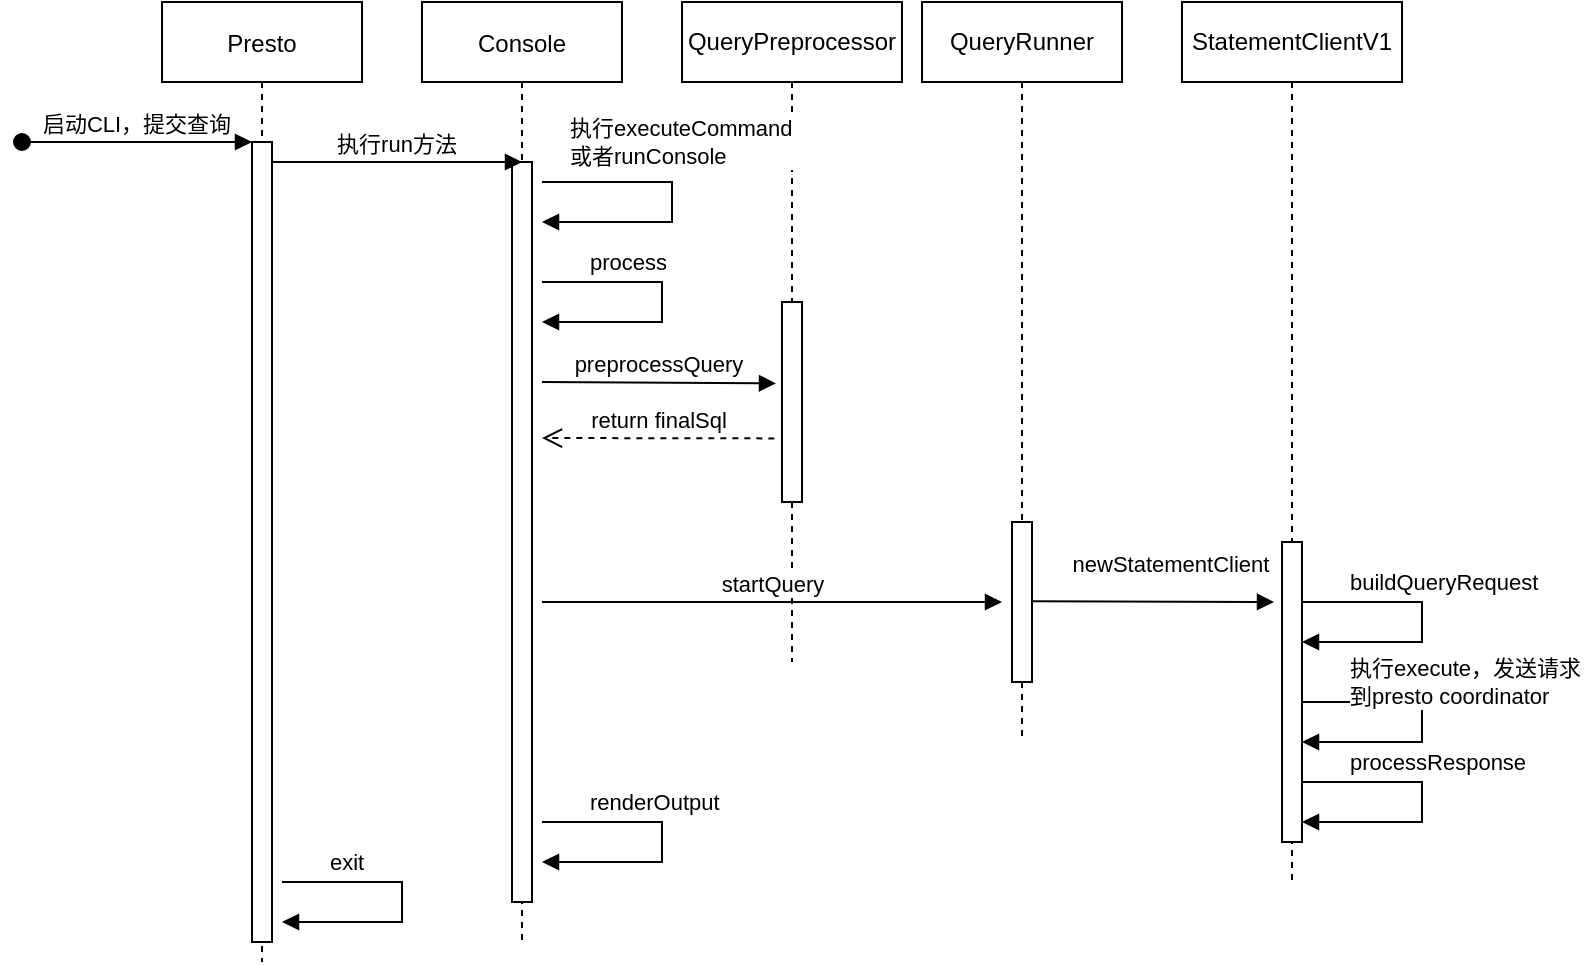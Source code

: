 <mxfile version="15.7.0" type="github" pages="6">
  <diagram id="kgpKYQtTHZ0yAKxKKP6v" name="presto CLI方式提交查询源码分析时序图">
    <mxGraphModel dx="946" dy="725" grid="1" gridSize="10" guides="1" tooltips="1" connect="1" arrows="0" fold="1" page="1" pageScale="1" pageWidth="850" pageHeight="1100" math="0" shadow="0">
      <root>
        <mxCell id="0" />
        <mxCell id="1" parent="0" />
        <mxCell id="3nuBFxr9cyL0pnOWT2aG-1" value="Presto" style="shape=umlLifeline;perimeter=lifelinePerimeter;container=1;collapsible=0;recursiveResize=0;rounded=0;shadow=0;strokeWidth=1;" parent="1" vertex="1">
          <mxGeometry x="120" y="80" width="100" height="480" as="geometry" />
        </mxCell>
        <mxCell id="3nuBFxr9cyL0pnOWT2aG-2" value="" style="points=[];perimeter=orthogonalPerimeter;rounded=0;shadow=0;strokeWidth=1;" parent="3nuBFxr9cyL0pnOWT2aG-1" vertex="1">
          <mxGeometry x="45" y="70" width="10" height="400" as="geometry" />
        </mxCell>
        <mxCell id="3nuBFxr9cyL0pnOWT2aG-3" value="启动CLI，提交查询" style="verticalAlign=bottom;startArrow=oval;endArrow=block;startSize=8;shadow=0;strokeWidth=1;" parent="3nuBFxr9cyL0pnOWT2aG-1" target="3nuBFxr9cyL0pnOWT2aG-2" edge="1">
          <mxGeometry relative="1" as="geometry">
            <mxPoint x="-70" y="70" as="sourcePoint" />
          </mxGeometry>
        </mxCell>
        <mxCell id="3nuBFxr9cyL0pnOWT2aG-5" value="Console" style="shape=umlLifeline;perimeter=lifelinePerimeter;container=1;collapsible=0;recursiveResize=0;rounded=0;shadow=0;strokeWidth=1;" parent="1" vertex="1">
          <mxGeometry x="250" y="80" width="100" height="470" as="geometry" />
        </mxCell>
        <mxCell id="3nuBFxr9cyL0pnOWT2aG-6" value="" style="points=[];perimeter=orthogonalPerimeter;rounded=0;shadow=0;strokeWidth=1;" parent="3nuBFxr9cyL0pnOWT2aG-5" vertex="1">
          <mxGeometry x="45" y="80" width="10" height="370" as="geometry" />
        </mxCell>
        <mxCell id="6iHN7J01sDxfZzVg6Nta-52" value="preprocessQuery" style="html=1;verticalAlign=bottom;endArrow=block;entryX=-0.3;entryY=0.407;entryDx=0;entryDy=0;entryPerimeter=0;" parent="3nuBFxr9cyL0pnOWT2aG-5" target="6iHN7J01sDxfZzVg6Nta-42" edge="1">
          <mxGeometry width="80" relative="1" as="geometry">
            <mxPoint x="60" y="190" as="sourcePoint" />
            <mxPoint x="140" y="190" as="targetPoint" />
          </mxGeometry>
        </mxCell>
        <mxCell id="3nuBFxr9cyL0pnOWT2aG-8" value="执行run方法" style="verticalAlign=bottom;endArrow=block;shadow=0;strokeWidth=1;" parent="1" source="3nuBFxr9cyL0pnOWT2aG-2" edge="1">
          <mxGeometry relative="1" as="geometry">
            <mxPoint x="275" y="160" as="sourcePoint" />
            <mxPoint x="300" y="160" as="targetPoint" />
          </mxGeometry>
        </mxCell>
        <mxCell id="6iHN7J01sDxfZzVg6Nta-33" value="QueryPreprocessor" style="shape=umlLifeline;perimeter=lifelinePerimeter;whiteSpace=wrap;html=1;container=1;collapsible=0;recursiveResize=0;outlineConnect=0;" parent="1" vertex="1">
          <mxGeometry x="380" y="80" width="110" height="330" as="geometry" />
        </mxCell>
        <mxCell id="6iHN7J01sDxfZzVg6Nta-42" value="" style="html=1;points=[];perimeter=orthogonalPerimeter;" parent="6iHN7J01sDxfZzVg6Nta-33" vertex="1">
          <mxGeometry x="50" y="150" width="10" height="100" as="geometry" />
        </mxCell>
        <mxCell id="6iHN7J01sDxfZzVg6Nta-49" value="执行executeCommand&amp;nbsp;&lt;br&gt;或者runConsole" style="edgeStyle=orthogonalEdgeStyle;html=1;align=left;spacingLeft=2;endArrow=block;rounded=0;" parent="1" edge="1">
          <mxGeometry x="-0.867" y="20" relative="1" as="geometry">
            <mxPoint x="310" y="170" as="sourcePoint" />
            <Array as="points">
              <mxPoint x="375" y="170.0" />
              <mxPoint x="375" y="190.0" />
            </Array>
            <mxPoint x="310" y="190" as="targetPoint" />
            <mxPoint as="offset" />
          </mxGeometry>
        </mxCell>
        <mxCell id="6iHN7J01sDxfZzVg6Nta-51" value="process" style="edgeStyle=orthogonalEdgeStyle;html=1;align=left;spacingLeft=2;endArrow=block;rounded=0;entryX=1;entryY=0;" parent="1" edge="1">
          <mxGeometry x="-0.714" y="10" relative="1" as="geometry">
            <mxPoint x="310" y="220" as="sourcePoint" />
            <Array as="points">
              <mxPoint x="370" y="220" />
              <mxPoint x="370" y="240" />
            </Array>
            <mxPoint x="310" y="240" as="targetPoint" />
            <mxPoint as="offset" />
          </mxGeometry>
        </mxCell>
        <mxCell id="6iHN7J01sDxfZzVg6Nta-54" value="return finalSql" style="html=1;verticalAlign=bottom;endArrow=open;dashed=1;endSize=8;exitX=-0.383;exitY=0.682;exitDx=0;exitDy=0;exitPerimeter=0;" parent="1" source="6iHN7J01sDxfZzVg6Nta-42" edge="1">
          <mxGeometry relative="1" as="geometry">
            <mxPoint x="420" y="300" as="sourcePoint" />
            <mxPoint x="310" y="298" as="targetPoint" />
          </mxGeometry>
        </mxCell>
        <mxCell id="6iHN7J01sDxfZzVg6Nta-55" value="QueryRunner" style="shape=umlLifeline;perimeter=lifelinePerimeter;whiteSpace=wrap;html=1;container=1;collapsible=0;recursiveResize=0;outlineConnect=0;" parent="1" vertex="1">
          <mxGeometry x="500" y="80" width="100" height="370" as="geometry" />
        </mxCell>
        <mxCell id="6iHN7J01sDxfZzVg6Nta-56" value="" style="html=1;points=[];perimeter=orthogonalPerimeter;" parent="6iHN7J01sDxfZzVg6Nta-55" vertex="1">
          <mxGeometry x="45" y="260" width="10" height="80" as="geometry" />
        </mxCell>
        <mxCell id="6iHN7J01sDxfZzVg6Nta-63" value="newStatementClient" style="html=1;verticalAlign=bottom;endArrow=block;" parent="6iHN7J01sDxfZzVg6Nta-55" edge="1">
          <mxGeometry x="0.13" y="10" width="80" relative="1" as="geometry">
            <mxPoint x="55" y="299.58" as="sourcePoint" />
            <mxPoint x="176" y="300" as="targetPoint" />
            <Array as="points" />
            <mxPoint as="offset" />
          </mxGeometry>
        </mxCell>
        <mxCell id="6iHN7J01sDxfZzVg6Nta-57" value="startQuery" style="html=1;verticalAlign=bottom;endArrow=block;" parent="1" edge="1">
          <mxGeometry width="80" relative="1" as="geometry">
            <mxPoint x="310" y="380" as="sourcePoint" />
            <mxPoint x="540" y="380" as="targetPoint" />
          </mxGeometry>
        </mxCell>
        <mxCell id="6iHN7J01sDxfZzVg6Nta-61" value="StatementClientV1" style="shape=umlLifeline;perimeter=lifelinePerimeter;whiteSpace=wrap;html=1;container=1;collapsible=0;recursiveResize=0;outlineConnect=0;" parent="1" vertex="1">
          <mxGeometry x="630" y="80" width="110" height="440" as="geometry" />
        </mxCell>
        <mxCell id="6iHN7J01sDxfZzVg6Nta-62" value="" style="html=1;points=[];perimeter=orthogonalPerimeter;" parent="6iHN7J01sDxfZzVg6Nta-61" vertex="1">
          <mxGeometry x="50" y="270" width="10" height="150" as="geometry" />
        </mxCell>
        <mxCell id="6iHN7J01sDxfZzVg6Nta-65" value="&lt;span style=&quot;text-align: center&quot;&gt;执行execute，发送请求&lt;/span&gt;&lt;br style=&quot;text-align: center&quot;&gt;&lt;span style=&quot;text-align: center&quot;&gt;到presto coordinator&lt;/span&gt;" style="edgeStyle=orthogonalEdgeStyle;html=1;align=left;spacingLeft=2;endArrow=block;rounded=0;entryX=1;entryY=0;" parent="1" edge="1">
          <mxGeometry x="-0.714" y="10" relative="1" as="geometry">
            <mxPoint x="690" y="430" as="sourcePoint" />
            <Array as="points">
              <mxPoint x="750" y="430" />
              <mxPoint x="750" y="450" />
            </Array>
            <mxPoint x="690" y="450.0" as="targetPoint" />
            <mxPoint as="offset" />
          </mxGeometry>
        </mxCell>
        <mxCell id="6iHN7J01sDxfZzVg6Nta-66" value="processResponse" style="edgeStyle=orthogonalEdgeStyle;html=1;align=left;spacingLeft=2;endArrow=block;rounded=0;entryX=1;entryY=0;" parent="1" edge="1">
          <mxGeometry x="-0.714" y="10" relative="1" as="geometry">
            <mxPoint x="690" y="470" as="sourcePoint" />
            <Array as="points">
              <mxPoint x="750" y="470" />
              <mxPoint x="750" y="490" />
            </Array>
            <mxPoint x="690" y="490.0" as="targetPoint" />
            <mxPoint as="offset" />
          </mxGeometry>
        </mxCell>
        <mxCell id="6iHN7J01sDxfZzVg6Nta-67" value="renderOutput" style="edgeStyle=orthogonalEdgeStyle;html=1;align=left;spacingLeft=2;endArrow=block;rounded=0;entryX=1;entryY=0;" parent="1" edge="1">
          <mxGeometry x="-0.714" y="10" relative="1" as="geometry">
            <mxPoint x="310" y="490" as="sourcePoint" />
            <Array as="points">
              <mxPoint x="370" y="490" />
              <mxPoint x="370" y="510" />
            </Array>
            <mxPoint x="310" y="510.0" as="targetPoint" />
            <mxPoint as="offset" />
          </mxGeometry>
        </mxCell>
        <mxCell id="6iHN7J01sDxfZzVg6Nta-69" value="exit" style="edgeStyle=orthogonalEdgeStyle;html=1;align=left;spacingLeft=2;endArrow=block;rounded=0;entryX=1;entryY=0;" parent="1" edge="1">
          <mxGeometry x="-0.714" y="10" relative="1" as="geometry">
            <mxPoint x="180" y="520" as="sourcePoint" />
            <Array as="points">
              <mxPoint x="240" y="520" />
              <mxPoint x="240" y="540" />
            </Array>
            <mxPoint x="180" y="540.0" as="targetPoint" />
            <mxPoint as="offset" />
          </mxGeometry>
        </mxCell>
        <mxCell id="6iHN7J01sDxfZzVg6Nta-70" value="buildQueryRequest" style="edgeStyle=orthogonalEdgeStyle;html=1;align=left;spacingLeft=2;endArrow=block;rounded=0;entryX=1;entryY=0;" parent="1" edge="1">
          <mxGeometry x="-0.714" y="10" relative="1" as="geometry">
            <mxPoint x="690" y="380" as="sourcePoint" />
            <Array as="points">
              <mxPoint x="750" y="380" />
              <mxPoint x="750" y="400" />
            </Array>
            <mxPoint x="690" y="400.0" as="targetPoint" />
            <mxPoint as="offset" />
          </mxGeometry>
        </mxCell>
      </root>
    </mxGraphModel>
  </diagram>
  <diagram id="lVHiPfSf3QUA1xPxIP8e" name="Presto提交查询JDBC方式源码解析时序图">
    <mxGraphModel dx="833" dy="581" grid="1" gridSize="10" guides="1" tooltips="1" connect="1" arrows="1" fold="1" page="1" pageScale="1" pageWidth="827" pageHeight="1169" math="0" shadow="0">
      <root>
        <mxCell id="Ev4vLjDtqOw1OBdRFHEw-0" />
        <mxCell id="Ev4vLjDtqOw1OBdRFHEw-1" parent="Ev4vLjDtqOw1OBdRFHEw-0" />
        <mxCell id="ibFIzqcE3AoIAyEGFBbN-0" value="PrestoDriver" style="shape=umlLifeline;perimeter=lifelinePerimeter;container=1;collapsible=0;recursiveResize=0;rounded=0;shadow=0;strokeWidth=1;" parent="Ev4vLjDtqOw1OBdRFHEw-1" vertex="1">
          <mxGeometry x="120" y="80" width="100" height="210" as="geometry" />
        </mxCell>
        <mxCell id="ibFIzqcE3AoIAyEGFBbN-1" value="" style="points=[];perimeter=orthogonalPerimeter;rounded=0;shadow=0;strokeWidth=1;" parent="ibFIzqcE3AoIAyEGFBbN-0" vertex="1">
          <mxGeometry x="45" y="70" width="10" height="100" as="geometry" />
        </mxCell>
        <mxCell id="ibFIzqcE3AoIAyEGFBbN-3" value="PrestoConnection" style="shape=umlLifeline;perimeter=lifelinePerimeter;container=1;collapsible=0;recursiveResize=0;rounded=0;shadow=0;strokeWidth=1;" parent="Ev4vLjDtqOw1OBdRFHEw-1" vertex="1">
          <mxGeometry x="250" y="80" width="100" height="370" as="geometry" />
        </mxCell>
        <mxCell id="ibFIzqcE3AoIAyEGFBbN-4" value="" style="points=[];perimeter=orthogonalPerimeter;rounded=0;shadow=0;strokeWidth=1;" parent="ibFIzqcE3AoIAyEGFBbN-3" vertex="1">
          <mxGeometry x="45" y="80" width="10" height="240" as="geometry" />
        </mxCell>
        <mxCell id="ibFIzqcE3AoIAyEGFBbN-23" value="createStatement" style="html=1;verticalAlign=bottom;endArrow=block;" parent="ibFIzqcE3AoIAyEGFBbN-3" target="ibFIzqcE3AoIAyEGFBbN-7" edge="1">
          <mxGeometry width="80" relative="1" as="geometry">
            <mxPoint x="60" y="110" as="sourcePoint" />
            <mxPoint x="140" y="110" as="targetPoint" />
          </mxGeometry>
        </mxCell>
        <mxCell id="uYWjskWXe7vb7zaiHt34-1" value="getResultSet" style="html=1;verticalAlign=bottom;endArrow=open;dashed=1;endSize=8;" parent="ibFIzqcE3AoIAyEGFBbN-3" target="uYWjskWXe7vb7zaiHt34-2" edge="1">
          <mxGeometry relative="1" as="geometry">
            <mxPoint x="170" y="420" as="sourcePoint" />
            <mxPoint x="90" y="420" as="targetPoint" />
          </mxGeometry>
        </mxCell>
        <mxCell id="ibFIzqcE3AoIAyEGFBbN-6" value="connect" style="verticalAlign=bottom;endArrow=block;shadow=0;strokeWidth=1;" parent="Ev4vLjDtqOw1OBdRFHEw-1" source="ibFIzqcE3AoIAyEGFBbN-1" edge="1">
          <mxGeometry relative="1" as="geometry">
            <mxPoint x="275" y="160" as="sourcePoint" />
            <mxPoint x="300" y="160" as="targetPoint" />
          </mxGeometry>
        </mxCell>
        <mxCell id="ibFIzqcE3AoIAyEGFBbN-7" value="PrestoStatement" style="shape=umlLifeline;perimeter=lifelinePerimeter;whiteSpace=wrap;html=1;container=1;collapsible=0;recursiveResize=0;outlineConnect=0;" parent="Ev4vLjDtqOw1OBdRFHEw-1" vertex="1">
          <mxGeometry x="380" y="80" width="110" height="490" as="geometry" />
        </mxCell>
        <mxCell id="ibFIzqcE3AoIAyEGFBbN-8" value="" style="html=1;points=[];perimeter=orthogonalPerimeter;" parent="ibFIzqcE3AoIAyEGFBbN-7" vertex="1">
          <mxGeometry x="50" y="90" width="10" height="160" as="geometry" />
        </mxCell>
        <mxCell id="uYWjskWXe7vb7zaiHt34-0" value="" style="html=1;points=[];perimeter=orthogonalPerimeter;" parent="ibFIzqcE3AoIAyEGFBbN-7" vertex="1">
          <mxGeometry x="50" y="400" width="10" height="50" as="geometry" />
        </mxCell>
        <mxCell id="ibFIzqcE3AoIAyEGFBbN-12" value="QueryExecutor" style="shape=umlLifeline;perimeter=lifelinePerimeter;whiteSpace=wrap;html=1;container=1;collapsible=0;recursiveResize=0;outlineConnect=0;" parent="Ev4vLjDtqOw1OBdRFHEw-1" vertex="1">
          <mxGeometry x="500" y="80" width="100" height="370" as="geometry" />
        </mxCell>
        <mxCell id="ibFIzqcE3AoIAyEGFBbN-13" value="" style="html=1;points=[];perimeter=orthogonalPerimeter;" parent="ibFIzqcE3AoIAyEGFBbN-12" vertex="1">
          <mxGeometry x="45" y="300" width="10" height="40" as="geometry" />
        </mxCell>
        <mxCell id="ibFIzqcE3AoIAyEGFBbN-14" value="newStatementClient" style="html=1;verticalAlign=bottom;endArrow=block;" parent="ibFIzqcE3AoIAyEGFBbN-12" edge="1">
          <mxGeometry x="0.13" y="10" width="80" relative="1" as="geometry">
            <mxPoint x="55" y="299.58" as="sourcePoint" />
            <mxPoint x="176" y="300" as="targetPoint" />
            <Array as="points" />
            <mxPoint as="offset" />
          </mxGeometry>
        </mxCell>
        <mxCell id="ibFIzqcE3AoIAyEGFBbN-16" value="StatementClientV1" style="shape=umlLifeline;perimeter=lifelinePerimeter;whiteSpace=wrap;html=1;container=1;collapsible=0;recursiveResize=0;outlineConnect=0;" parent="Ev4vLjDtqOw1OBdRFHEw-1" vertex="1">
          <mxGeometry x="630" y="80" width="110" height="440" as="geometry" />
        </mxCell>
        <mxCell id="ibFIzqcE3AoIAyEGFBbN-17" value="" style="html=1;points=[];perimeter=orthogonalPerimeter;" parent="ibFIzqcE3AoIAyEGFBbN-16" vertex="1">
          <mxGeometry x="50" y="270" width="10" height="150" as="geometry" />
        </mxCell>
        <mxCell id="ibFIzqcE3AoIAyEGFBbN-18" value="&lt;span style=&quot;text-align: center&quot;&gt;执行execute，发送请求&lt;/span&gt;&lt;br style=&quot;text-align: center&quot;&gt;&lt;span style=&quot;text-align: center&quot;&gt;到presto coordinator&lt;/span&gt;" style="edgeStyle=orthogonalEdgeStyle;html=1;align=left;spacingLeft=2;endArrow=block;rounded=0;entryX=1;entryY=0;" parent="Ev4vLjDtqOw1OBdRFHEw-1" edge="1">
          <mxGeometry x="-0.714" y="10" relative="1" as="geometry">
            <mxPoint x="690" y="430" as="sourcePoint" />
            <Array as="points">
              <mxPoint x="750" y="430" />
              <mxPoint x="750" y="450" />
            </Array>
            <mxPoint x="690" y="450" as="targetPoint" />
            <mxPoint as="offset" />
          </mxGeometry>
        </mxCell>
        <mxCell id="ibFIzqcE3AoIAyEGFBbN-19" value="processResponse" style="edgeStyle=orthogonalEdgeStyle;html=1;align=left;spacingLeft=2;endArrow=block;rounded=0;entryX=1;entryY=0;" parent="Ev4vLjDtqOw1OBdRFHEw-1" edge="1">
          <mxGeometry x="-0.714" y="10" relative="1" as="geometry">
            <mxPoint x="690" y="470" as="sourcePoint" />
            <Array as="points">
              <mxPoint x="750" y="470" />
              <mxPoint x="750" y="490" />
            </Array>
            <mxPoint x="690" y="490" as="targetPoint" />
            <mxPoint as="offset" />
          </mxGeometry>
        </mxCell>
        <mxCell id="ibFIzqcE3AoIAyEGFBbN-22" value="buildQueryRequest" style="edgeStyle=orthogonalEdgeStyle;html=1;align=left;spacingLeft=2;endArrow=block;rounded=0;entryX=1;entryY=0;" parent="Ev4vLjDtqOw1OBdRFHEw-1" edge="1">
          <mxGeometry x="-0.714" y="10" relative="1" as="geometry">
            <mxPoint x="690" y="380" as="sourcePoint" />
            <Array as="points">
              <mxPoint x="750" y="380" />
              <mxPoint x="750" y="400" />
            </Array>
            <mxPoint x="690" y="400.0" as="targetPoint" />
            <mxPoint as="offset" />
          </mxGeometry>
        </mxCell>
        <mxCell id="ibFIzqcE3AoIAyEGFBbN-25" value="executeQuery" style="edgeStyle=orthogonalEdgeStyle;html=1;align=left;spacingLeft=2;endArrow=block;rounded=0;entryX=1;entryY=0;" parent="Ev4vLjDtqOw1OBdRFHEw-1" edge="1">
          <mxGeometry x="-0.714" y="10" relative="1" as="geometry">
            <mxPoint x="440" y="210" as="sourcePoint" />
            <Array as="points">
              <mxPoint x="500" y="210" />
              <mxPoint x="500" y="230" />
            </Array>
            <mxPoint x="440" y="230" as="targetPoint" />
            <mxPoint as="offset" />
          </mxGeometry>
        </mxCell>
        <mxCell id="ibFIzqcE3AoIAyEGFBbN-26" value="InternalExecute" style="edgeStyle=orthogonalEdgeStyle;html=1;align=left;spacingLeft=2;endArrow=block;rounded=0;entryX=1;entryY=0;" parent="Ev4vLjDtqOw1OBdRFHEw-1" edge="1">
          <mxGeometry x="-0.714" y="10" relative="1" as="geometry">
            <mxPoint x="440" y="255" as="sourcePoint" />
            <Array as="points">
              <mxPoint x="500" y="255" />
              <mxPoint x="500" y="275" />
            </Array>
            <mxPoint x="440" y="275" as="targetPoint" />
            <mxPoint as="offset" />
          </mxGeometry>
        </mxCell>
        <mxCell id="ibFIzqcE3AoIAyEGFBbN-27" value="startQuery" style="edgeStyle=orthogonalEdgeStyle;html=1;align=left;spacingLeft=2;endArrow=block;rounded=0;" parent="Ev4vLjDtqOw1OBdRFHEw-1" edge="1">
          <mxGeometry x="0.111" relative="1" as="geometry">
            <mxPoint x="440" y="330" as="sourcePoint" />
            <Array as="points">
              <mxPoint x="500" y="330" />
              <mxPoint x="500" y="350" />
            </Array>
            <mxPoint x="310" y="350" as="targetPoint" />
            <mxPoint as="offset" />
          </mxGeometry>
        </mxCell>
        <mxCell id="ibFIzqcE3AoIAyEGFBbN-28" value="startQuery" style="html=1;verticalAlign=bottom;endArrow=block;exitX=0.9;exitY=0.958;exitDx=0;exitDy=0;exitPerimeter=0;" parent="Ev4vLjDtqOw1OBdRFHEw-1" source="ibFIzqcE3AoIAyEGFBbN-4" edge="1">
          <mxGeometry width="80" relative="1" as="geometry">
            <mxPoint x="310" y="390" as="sourcePoint" />
            <mxPoint x="540" y="390" as="targetPoint" />
            <Array as="points">
              <mxPoint x="500" y="390" />
            </Array>
          </mxGeometry>
        </mxCell>
        <mxCell id="uYWjskWXe7vb7zaiHt34-2" value="应用程序" style="shape=umlLifeline;perimeter=lifelinePerimeter;whiteSpace=wrap;html=1;container=1;collapsible=0;recursiveResize=0;outlineConnect=0;" parent="Ev4vLjDtqOw1OBdRFHEw-1" vertex="1">
          <mxGeometry x="10" y="80" width="100" height="490" as="geometry" />
        </mxCell>
        <mxCell id="ibFIzqcE3AoIAyEGFBbN-2" value="注册驱动" style="verticalAlign=bottom;startArrow=oval;endArrow=block;startSize=8;shadow=0;strokeWidth=1;" parent="Ev4vLjDtqOw1OBdRFHEw-1" source="uYWjskWXe7vb7zaiHt34-2" target="ibFIzqcE3AoIAyEGFBbN-1" edge="1">
          <mxGeometry x="-0.043" relative="1" as="geometry">
            <mxPoint x="70" y="150" as="sourcePoint" />
            <Array as="points">
              <mxPoint x="110" y="160" />
            </Array>
            <mxPoint x="1" as="offset" />
          </mxGeometry>
        </mxCell>
      </root>
    </mxGraphModel>
  </diagram>
  <diagram id="qigbF81UrmvKBrIuU96-" name="Presto Sql Parser源码解析">
    <mxGraphModel dx="833" dy="581" grid="1" gridSize="10" guides="1" tooltips="1" connect="1" arrows="1" fold="1" page="1" pageScale="1" pageWidth="1654" pageHeight="2336" math="0" shadow="0">
      <root>
        <mxCell id="bpe3oXjyeL9hJWnd8iY4-0" />
        <mxCell id="bpe3oXjyeL9hJWnd8iY4-1" parent="bpe3oXjyeL9hJWnd8iY4-0" />
        <mxCell id="U4gzJqfj36lcujSUkhDv-12" value="DispatchManager" style="shape=umlLifeline;perimeter=lifelinePerimeter;whiteSpace=wrap;html=1;container=1;collapsible=0;recursiveResize=0;outlineConnect=0;" parent="bpe3oXjyeL9hJWnd8iY4-1" vertex="1">
          <mxGeometry x="43" y="66" width="100" height="1164" as="geometry" />
        </mxCell>
        <mxCell id="U4gzJqfj36lcujSUkhDv-14" value="" style="html=1;points=[];perimeter=orthogonalPerimeter;" parent="U4gzJqfj36lcujSUkhDv-12" vertex="1">
          <mxGeometry x="45" y="64" width="10" height="156" as="geometry" />
        </mxCell>
        <mxCell id="U4gzJqfj36lcujSUkhDv-66" value="LocalDispatchQueryFactory" style="shape=umlLifeline;perimeter=lifelinePerimeter;whiteSpace=wrap;html=1;container=1;collapsible=0;recursiveResize=0;outlineConnect=0;" parent="bpe3oXjyeL9hJWnd8iY4-1" vertex="1">
          <mxGeometry x="153" y="66" width="150" height="1244" as="geometry" />
        </mxCell>
        <mxCell id="U4gzJqfj36lcujSUkhDv-68" value="" style="html=1;points=[];perimeter=orthogonalPerimeter;" parent="U4gzJqfj36lcujSUkhDv-66" vertex="1">
          <mxGeometry x="70" y="74" width="10" height="56" as="geometry" />
        </mxCell>
        <mxCell id="U4gzJqfj36lcujSUkhDv-70" value="SqlQueryExecution" style="shape=umlLifeline;perimeter=lifelinePerimeter;whiteSpace=wrap;html=1;container=1;collapsible=0;recursiveResize=0;outlineConnect=0;" parent="bpe3oXjyeL9hJWnd8iY4-1" vertex="1">
          <mxGeometry x="313" y="66" width="120" height="1384" as="geometry" />
        </mxCell>
        <mxCell id="U4gzJqfj36lcujSUkhDv-71" value="" style="html=1;points=[];perimeter=orthogonalPerimeter;" parent="U4gzJqfj36lcujSUkhDv-70" vertex="1">
          <mxGeometry x="55" y="114" width="10" height="126" as="geometry" />
        </mxCell>
        <mxCell id="U4gzJqfj36lcujSUkhDv-72" value="获取ExecutionPolicy(AllAtOncd还是Phased)，&lt;br&gt;开始构造SqlQueryExecution对象" style="edgeStyle=orthogonalEdgeStyle;html=1;align=left;spacingLeft=2;endArrow=block;rounded=0;entryX=1;entryY=0;" parent="U4gzJqfj36lcujSUkhDv-70" edge="1">
          <mxGeometry relative="1" as="geometry">
            <mxPoint x="67" y="126" as="sourcePoint" />
            <Array as="points">
              <mxPoint x="105" y="126" />
              <mxPoint x="105" y="146" />
            </Array>
            <mxPoint x="72" y="146" as="targetPoint" />
          </mxGeometry>
        </mxCell>
        <mxCell id="U4gzJqfj36lcujSUkhDv-74" value="Analyzer" style="shape=umlLifeline;perimeter=lifelinePerimeter;whiteSpace=wrap;html=1;container=1;collapsible=0;recursiveResize=0;outlineConnect=0;" parent="bpe3oXjyeL9hJWnd8iY4-1" vertex="1">
          <mxGeometry x="443" y="66" width="100" height="1474" as="geometry" />
        </mxCell>
        <mxCell id="U4gzJqfj36lcujSUkhDv-75" value="" style="html=1;points=[];perimeter=orthogonalPerimeter;" parent="U4gzJqfj36lcujSUkhDv-74" vertex="1">
          <mxGeometry x="45" y="200" width="10" height="60" as="geometry" />
        </mxCell>
        <mxCell id="U4gzJqfj36lcujSUkhDv-79" value="StatementAnalyzer" style="shape=umlLifeline;perimeter=lifelinePerimeter;whiteSpace=wrap;html=1;container=1;collapsible=0;recursiveResize=0;outlineConnect=0;" parent="bpe3oXjyeL9hJWnd8iY4-1" vertex="1">
          <mxGeometry x="550" y="66" width="110" height="1474" as="geometry" />
        </mxCell>
        <mxCell id="U4gzJqfj36lcujSUkhDv-80" value="" style="html=1;points=[];perimeter=orthogonalPerimeter;" parent="U4gzJqfj36lcujSUkhDv-79" vertex="1">
          <mxGeometry x="50" y="234" width="10" height="46" as="geometry" />
        </mxCell>
        <mxCell id="U4gzJqfj36lcujSUkhDv-17" value="createDispatchQuery" style="html=1;verticalAlign=bottom;endArrow=block;" parent="bpe3oXjyeL9hJWnd8iY4-1" edge="1">
          <mxGeometry width="80" relative="1" as="geometry">
            <mxPoint x="98" y="170" as="sourcePoint" />
            <mxPoint x="223" y="170" as="targetPoint" />
          </mxGeometry>
        </mxCell>
        <mxCell id="U4gzJqfj36lcujSUkhDv-83" value="开始analyze query，analyze" style="edgeStyle=orthogonalEdgeStyle;html=1;align=left;spacingLeft=2;endArrow=block;rounded=0;" parent="bpe3oXjyeL9hJWnd8iY4-1" edge="1">
          <mxGeometry relative="1" as="geometry">
            <mxPoint x="380.0" y="229" as="sourcePoint" />
            <Array as="points">
              <mxPoint x="410" y="229" />
            </Array>
            <mxPoint x="380" y="249" as="targetPoint" />
          </mxGeometry>
        </mxCell>
        <mxCell id="U4gzJqfj36lcujSUkhDv-84" value="重写Statement" style="edgeStyle=orthogonalEdgeStyle;html=1;align=left;spacingLeft=2;endArrow=block;rounded=0;" parent="bpe3oXjyeL9hJWnd8iY4-1" edge="1">
          <mxGeometry relative="1" as="geometry">
            <mxPoint x="501.0" y="274" as="sourcePoint" />
            <Array as="points">
              <mxPoint x="531" y="274" />
            </Array>
            <mxPoint x="501" y="294" as="targetPoint" />
          </mxGeometry>
        </mxCell>
        <mxCell id="U4gzJqfj36lcujSUkhDv-69" value="createQueryExecution" style="html=1;verticalAlign=bottom;endArrow=block;" parent="bpe3oXjyeL9hJWnd8iY4-1" edge="1">
          <mxGeometry width="80" relative="1" as="geometry">
            <mxPoint x="233" y="180" as="sourcePoint" />
            <mxPoint x="373" y="180" as="targetPoint" />
          </mxGeometry>
        </mxCell>
        <mxCell id="U4gzJqfj36lcujSUkhDv-73" value="语法分析analyze" style="html=1;verticalAlign=bottom;endArrow=block;" parent="bpe3oXjyeL9hJWnd8iY4-1" edge="1">
          <mxGeometry width="80" relative="1" as="geometry">
            <mxPoint x="382" y="276" as="sourcePoint" />
            <mxPoint x="482" y="276" as="targetPoint" />
          </mxGeometry>
        </mxCell>
        <mxCell id="U4gzJqfj36lcujSUkhDv-76" value="analyze" style="html=1;verticalAlign=bottom;endArrow=block;entryX=-0.2;entryY=0.304;entryDx=0;entryDy=0;entryPerimeter=0;" parent="bpe3oXjyeL9hJWnd8iY4-1" target="U4gzJqfj36lcujSUkhDv-80" edge="1">
          <mxGeometry width="80" relative="1" as="geometry">
            <mxPoint x="500" y="314" as="sourcePoint" />
            <mxPoint x="594" y="314" as="targetPoint" />
          </mxGeometry>
        </mxCell>
      </root>
    </mxGraphModel>
  </diagram>
  <diagram id="HzMFsABH2pNt-7x4GWXx" name="Presto Coodinator接收请求后的执行流程">
    <mxGraphModel dx="946" dy="725" grid="1" gridSize="10" guides="1" tooltips="1" connect="1" arrows="1" fold="1" page="1" pageScale="1" pageWidth="3300" pageHeight="4681" math="0" shadow="0">
      <root>
        <mxCell id="iZ9cqmsqKvjf0PTGyu4p-0" />
        <mxCell id="iZ9cqmsqKvjf0PTGyu4p-1" parent="iZ9cqmsqKvjf0PTGyu4p-0" />
        <mxCell id="5QlWgTITlBRqZUc3jHJU-0" value="Cli/JDBC" style="shape=umlLifeline;perimeter=lifelinePerimeter;whiteSpace=wrap;html=1;container=1;collapsible=0;recursiveResize=0;outlineConnect=0;" parent="iZ9cqmsqKvjf0PTGyu4p-1" vertex="1">
          <mxGeometry x="101" y="66" width="112" height="414" as="geometry" />
        </mxCell>
        <mxCell id="MoAvPwaarEwKwqN-6X5g-0" value="" style="html=1;points=[];perimeter=orthogonalPerimeter;" parent="5QlWgTITlBRqZUc3jHJU-0" vertex="1">
          <mxGeometry x="50" y="60" width="10" height="320" as="geometry" />
        </mxCell>
        <mxCell id="MoAvPwaarEwKwqN-6X5g-1" value="QueuedStatementResource" style="shape=umlLifeline;perimeter=lifelinePerimeter;whiteSpace=wrap;html=1;container=1;collapsible=0;recursiveResize=0;outlineConnect=0;" parent="iZ9cqmsqKvjf0PTGyu4p-1" vertex="1">
          <mxGeometry x="231" y="66" width="162" height="394" as="geometry" />
        </mxCell>
        <mxCell id="GF16hsofqe1c2pGsukpy-28" value="&lt;span style=&quot;text-align: left&quot;&gt;createQuery&lt;/span&gt;" style="html=1;verticalAlign=bottom;endArrow=block;entryX=-0.5;entryY=0.048;entryDx=0;entryDy=0;entryPerimeter=0;" parent="MoAvPwaarEwKwqN-6X5g-1" target="GF16hsofqe1c2pGsukpy-29" edge="1">
          <mxGeometry width="80" relative="1" as="geometry">
            <mxPoint x="80" y="281" as="sourcePoint" />
            <mxPoint x="290" y="281" as="targetPoint" />
          </mxGeometry>
        </mxCell>
        <mxCell id="GF16hsofqe1c2pGsukpy-2" value="postStatement" style="edgeStyle=orthogonalEdgeStyle;html=1;align=left;spacingLeft=2;endArrow=block;rounded=0;entryX=1.1;entryY=0.738;entryDx=0;entryDy=0;entryPerimeter=0;" parent="iZ9cqmsqKvjf0PTGyu4p-1" source="GF16hsofqe1c2pGsukpy-4" target="GF16hsofqe1c2pGsukpy-4" edge="1">
          <mxGeometry relative="1" as="geometry">
            <mxPoint x="302.5" y="176" as="sourcePoint" />
            <Array as="points">
              <mxPoint x="371" y="176" />
              <mxPoint x="371" y="204" />
            </Array>
            <mxPoint x="318" y="206" as="targetPoint" />
          </mxGeometry>
        </mxCell>
        <mxCell id="GF16hsofqe1c2pGsukpy-4" value="" style="html=1;points=[];perimeter=orthogonalPerimeter;" parent="iZ9cqmsqKvjf0PTGyu4p-1" vertex="1">
          <mxGeometry x="305.5" y="146" width="13" height="79" as="geometry" />
        </mxCell>
        <mxCell id="GF16hsofqe1c2pGsukpy-5" value="Post请求/v1/statment" style="html=1;verticalAlign=bottom;endArrow=block;entryX=0;entryY=0;" parent="iZ9cqmsqKvjf0PTGyu4p-1" target="GF16hsofqe1c2pGsukpy-4" edge="1">
          <mxGeometry relative="1" as="geometry">
            <mxPoint x="161" y="146" as="sourcePoint" />
          </mxGeometry>
        </mxCell>
        <mxCell id="GF16hsofqe1c2pGsukpy-6" value="返回nextUri" style="html=1;verticalAlign=bottom;endArrow=open;dashed=1;endSize=8;exitX=0;exitY=0.95;" parent="iZ9cqmsqKvjf0PTGyu4p-1" source="GF16hsofqe1c2pGsukpy-4" edge="1">
          <mxGeometry relative="1" as="geometry">
            <mxPoint x="160" y="222" as="targetPoint" />
          </mxGeometry>
        </mxCell>
        <mxCell id="GF16hsofqe1c2pGsukpy-16" value="不断请求nextUri" style="html=1;verticalAlign=bottom;endArrow=block;entryX=0;entryY=0;" parent="iZ9cqmsqKvjf0PTGyu4p-1" edge="1">
          <mxGeometry relative="1" as="geometry">
            <mxPoint x="161" y="250" as="sourcePoint" />
            <mxPoint x="301" y="250.0" as="targetPoint" />
          </mxGeometry>
        </mxCell>
        <mxCell id="GF16hsofqe1c2pGsukpy-17" value="return Status" style="html=1;verticalAlign=bottom;endArrow=open;dashed=1;endSize=8;exitX=0;exitY=0.95;" parent="iZ9cqmsqKvjf0PTGyu4p-1" edge="1">
          <mxGeometry relative="1" as="geometry">
            <mxPoint x="161" y="326" as="targetPoint" />
            <mxPoint x="301" y="326" as="sourcePoint" />
          </mxGeometry>
        </mxCell>
        <mxCell id="GF16hsofqe1c2pGsukpy-20" value="" style="html=1;points=[];perimeter=orthogonalPerimeter;" parent="iZ9cqmsqKvjf0PTGyu4p-1" vertex="1">
          <mxGeometry x="305.5" y="250" width="13" height="190" as="geometry" />
        </mxCell>
        <mxCell id="GF16hsofqe1c2pGsukpy-24" value="getStatus处理netUri请求" style="edgeStyle=orthogonalEdgeStyle;html=1;align=left;spacingLeft=2;endArrow=block;rounded=0;entryX=1;entryY=0.604;entryDx=0;entryDy=0;entryPerimeter=0;exitX=1;exitY=0.047;exitDx=0;exitDy=0;exitPerimeter=0;" parent="iZ9cqmsqKvjf0PTGyu4p-1" source="GF16hsofqe1c2pGsukpy-20" edge="1">
          <mxGeometry relative="1" as="geometry">
            <mxPoint x="328" y="259" as="sourcePoint" />
            <Array as="points">
              <mxPoint x="369" y="259" />
              <mxPoint x="369" y="287" />
            </Array>
            <mxPoint x="318.5" y="287.16" as="targetPoint" />
          </mxGeometry>
        </mxCell>
        <mxCell id="GF16hsofqe1c2pGsukpy-26" value="DispatchManager" style="shape=umlLifeline;perimeter=lifelinePerimeter;whiteSpace=wrap;html=1;container=1;collapsible=0;recursiveResize=0;outlineConnect=0;" parent="iZ9cqmsqKvjf0PTGyu4p-1" vertex="1">
          <mxGeometry x="440" y="66" width="100" height="1164" as="geometry" />
        </mxCell>
        <mxCell id="GF16hsofqe1c2pGsukpy-29" value="" style="html=1;points=[];perimeter=orthogonalPerimeter;" parent="GF16hsofqe1c2pGsukpy-26" vertex="1">
          <mxGeometry x="45" y="270" width="10" height="230" as="geometry" />
        </mxCell>
        <mxCell id="GF16hsofqe1c2pGsukpy-117" value="" style="html=1;points=[];perimeter=orthogonalPerimeter;" parent="GF16hsofqe1c2pGsukpy-26" vertex="1">
          <mxGeometry x="45" y="974" width="10" height="156" as="geometry" />
        </mxCell>
        <mxCell id="GF16hsofqe1c2pGsukpy-119" value="选择对应的resourceGroup, selectGroup" style="html=1;verticalAlign=bottom;endArrow=block;" parent="GF16hsofqe1c2pGsukpy-26" edge="1">
          <mxGeometry width="80" relative="1" as="geometry">
            <mxPoint x="60" y="1014" as="sourcePoint" />
            <mxPoint x="1090" y="1014" as="targetPoint" />
          </mxGeometry>
        </mxCell>
        <mxCell id="GF16hsofqe1c2pGsukpy-136" value="合并用户session参数和system默认的session，不覆盖用户的参数，newSessionWithDefaultProperties" style="html=1;verticalAlign=bottom;endArrow=block;entryX=-0.3;entryY=0.808;entryDx=0;entryDy=0;entryPerimeter=0;" parent="GF16hsofqe1c2pGsukpy-26" target="GF16hsofqe1c2pGsukpy-137" edge="1">
          <mxGeometry width="80" relative="1" as="geometry">
            <mxPoint x="60" y="1044" as="sourcePoint" />
            <mxPoint x="1230" y="1044" as="targetPoint" />
          </mxGeometry>
        </mxCell>
        <mxCell id="GF16hsofqe1c2pGsukpy-146" value="createDispatchQuery" style="html=1;verticalAlign=bottom;endArrow=block;" parent="GF16hsofqe1c2pGsukpy-26" edge="1">
          <mxGeometry width="80" relative="1" as="geometry">
            <mxPoint x="60" y="1084" as="sourcePoint" />
            <mxPoint x="1390" y="1084" as="targetPoint" />
          </mxGeometry>
        </mxCell>
        <mxCell id="GF16hsofqe1c2pGsukpy-30" value="waitForDispatched" style="edgeStyle=orthogonalEdgeStyle;html=1;align=left;spacingLeft=2;endArrow=block;rounded=0;entryX=1;entryY=0.604;entryDx=0;entryDy=0;entryPerimeter=0;" parent="iZ9cqmsqKvjf0PTGyu4p-1" edge="1">
          <mxGeometry relative="1" as="geometry">
            <mxPoint x="318" y="300" as="sourcePoint" />
            <Array as="points">
              <mxPoint x="368" y="300" />
              <mxPoint x="368" y="328" />
            </Array>
            <mxPoint x="318" y="328.32" as="targetPoint" />
          </mxGeometry>
        </mxCell>
        <mxCell id="GF16hsofqe1c2pGsukpy-31" value="createQueryInternal" style="edgeStyle=orthogonalEdgeStyle;html=1;align=left;spacingLeft=2;endArrow=block;rounded=0;entryX=1;entryY=0.604;entryDx=0;entryDy=0;entryPerimeter=0;" parent="iZ9cqmsqKvjf0PTGyu4p-1" edge="1">
          <mxGeometry relative="1" as="geometry">
            <mxPoint x="497" y="358" as="sourcePoint" />
            <Array as="points">
              <mxPoint x="547" y="358" />
              <mxPoint x="547" y="386" />
            </Array>
            <mxPoint x="497" y="386.32" as="targetPoint" />
          </mxGeometry>
        </mxCell>
        <mxCell id="GF16hsofqe1c2pGsukpy-32" value="SessionSupplier" style="shape=umlLifeline;perimeter=lifelinePerimeter;whiteSpace=wrap;html=1;container=1;collapsible=0;recursiveResize=0;outlineConnect=0;" parent="iZ9cqmsqKvjf0PTGyu4p-1" vertex="1">
          <mxGeometry x="620" y="66" width="100" height="1174" as="geometry" />
        </mxCell>
        <mxCell id="GF16hsofqe1c2pGsukpy-37" value="" style="html=1;points=[];perimeter=orthogonalPerimeter;" parent="GF16hsofqe1c2pGsukpy-32" vertex="1">
          <mxGeometry x="45" y="344" width="10" height="36" as="geometry" />
        </mxCell>
        <mxCell id="GF16hsofqe1c2pGsukpy-39" value="return session" style="html=1;verticalAlign=bottom;endArrow=open;dashed=1;endSize=8;exitX=0;exitY=0.95;" parent="GF16hsofqe1c2pGsukpy-32" source="GF16hsofqe1c2pGsukpy-37" edge="1">
          <mxGeometry relative="1" as="geometry">
            <mxPoint x="-120" y="378" as="targetPoint" />
          </mxGeometry>
        </mxCell>
        <mxCell id="GF16hsofqe1c2pGsukpy-47" value="prepareQuery" style="html=1;verticalAlign=bottom;endArrow=block;entryX=0;entryY=0;" parent="GF16hsofqe1c2pGsukpy-32" target="GF16hsofqe1c2pGsukpy-46" edge="1">
          <mxGeometry relative="1" as="geometry">
            <mxPoint x="-120" y="404" as="sourcePoint" />
          </mxGeometry>
        </mxCell>
        <mxCell id="GF16hsofqe1c2pGsukpy-48" value="return preparedQuery" style="html=1;verticalAlign=bottom;endArrow=open;dashed=1;endSize=8;exitX=0;exitY=1;exitDx=0;exitDy=0;exitPerimeter=0;" parent="GF16hsofqe1c2pGsukpy-32" source="GF16hsofqe1c2pGsukpy-46" edge="1">
          <mxGeometry relative="1" as="geometry">
            <mxPoint x="-120" y="482" as="targetPoint" />
            <mxPoint x="185" y="484" as="sourcePoint" />
          </mxGeometry>
        </mxCell>
        <mxCell id="GF16hsofqe1c2pGsukpy-116" value="return PreparedQuery" style="html=1;verticalAlign=bottom;endArrow=open;dashed=1;endSize=8;" parent="GF16hsofqe1c2pGsukpy-32" edge="1">
          <mxGeometry relative="1" as="geometry">
            <mxPoint x="150" y="984" as="sourcePoint" />
            <mxPoint x="-120" y="984" as="targetPoint" />
          </mxGeometry>
        </mxCell>
        <mxCell id="GF16hsofqe1c2pGsukpy-38" value="createSession" style="html=1;verticalAlign=bottom;endArrow=block;entryX=0;entryY=0;" parent="iZ9cqmsqKvjf0PTGyu4p-1" target="GF16hsofqe1c2pGsukpy-37" edge="1">
          <mxGeometry relative="1" as="geometry">
            <mxPoint x="500" y="410" as="sourcePoint" />
          </mxGeometry>
        </mxCell>
        <mxCell id="GF16hsofqe1c2pGsukpy-49" value="QueryPreparer" style="shape=umlLifeline;perimeter=lifelinePerimeter;whiteSpace=wrap;html=1;container=1;collapsible=0;recursiveResize=0;outlineConnect=0;" parent="iZ9cqmsqKvjf0PTGyu4p-1" vertex="1">
          <mxGeometry x="730" y="66" width="100" height="1174" as="geometry" />
        </mxCell>
        <mxCell id="GF16hsofqe1c2pGsukpy-57" value="createStatement" style="html=1;verticalAlign=bottom;endArrow=block;" parent="GF16hsofqe1c2pGsukpy-49" edge="1">
          <mxGeometry width="80" relative="1" as="geometry">
            <mxPoint x="60" y="414" as="sourcePoint" />
            <mxPoint x="172" y="414" as="targetPoint" />
          </mxGeometry>
        </mxCell>
        <mxCell id="GF16hsofqe1c2pGsukpy-111" value="" style="html=1;points=[];perimeter=orthogonalPerimeter;" parent="GF16hsofqe1c2pGsukpy-49" vertex="1">
          <mxGeometry x="45" y="914" width="10" height="80" as="geometry" />
        </mxCell>
        <mxCell id="GF16hsofqe1c2pGsukpy-46" value="" style="html=1;points=[];perimeter=orthogonalPerimeter;" parent="iZ9cqmsqKvjf0PTGyu4p-1" vertex="1">
          <mxGeometry x="775" y="470" width="10" height="80" as="geometry" />
        </mxCell>
        <mxCell id="GF16hsofqe1c2pGsukpy-51" value="SqlParser" style="shape=umlLifeline;perimeter=lifelinePerimeter;whiteSpace=wrap;html=1;container=1;collapsible=0;recursiveResize=0;outlineConnect=0;" parent="iZ9cqmsqKvjf0PTGyu4p-1" vertex="1">
          <mxGeometry x="860" y="66" width="100" height="1174" as="geometry" />
        </mxCell>
        <mxCell id="GF16hsofqe1c2pGsukpy-68" value="" style="html=1;points=[];perimeter=orthogonalPerimeter;" parent="GF16hsofqe1c2pGsukpy-51" vertex="1">
          <mxGeometry x="45" y="400" width="10" height="510" as="geometry" />
        </mxCell>
        <mxCell id="GF16hsofqe1c2pGsukpy-97" value="removeErrorListeners" style="html=1;verticalAlign=bottom;endArrow=block;entryX=0;entryY=0.074;entryDx=0;entryDy=0;entryPerimeter=0;" parent="GF16hsofqe1c2pGsukpy-51" target="GF16hsofqe1c2pGsukpy-93" edge="1">
          <mxGeometry width="80" relative="1" as="geometry">
            <mxPoint x="60" y="684" as="sourcePoint" />
            <mxPoint x="140" y="684" as="targetPoint" />
          </mxGeometry>
        </mxCell>
        <mxCell id="GF16hsofqe1c2pGsukpy-98" value="addErrorListener" style="html=1;verticalAlign=bottom;endArrow=block;entryX=0;entryY=0.63;entryDx=0;entryDy=0;entryPerimeter=0;" parent="GF16hsofqe1c2pGsukpy-51" target="GF16hsofqe1c2pGsukpy-93" edge="1">
          <mxGeometry width="80" relative="1" as="geometry">
            <mxPoint x="60" y="714" as="sourcePoint" />
            <mxPoint x="140" y="714" as="targetPoint" />
          </mxGeometry>
        </mxCell>
        <mxCell id="GF16hsofqe1c2pGsukpy-101" value="addParseListeners" style="html=1;verticalAlign=bottom;endArrow=block;" parent="GF16hsofqe1c2pGsukpy-51" edge="1">
          <mxGeometry width="80" relative="1" as="geometry">
            <mxPoint x="60" y="644" as="sourcePoint" />
            <mxPoint x="430" y="644" as="targetPoint" />
          </mxGeometry>
        </mxCell>
        <mxCell id="GF16hsofqe1c2pGsukpy-102" value="addErrorListener" style="html=1;verticalAlign=bottom;endArrow=block;" parent="GF16hsofqe1c2pGsukpy-51" edge="1">
          <mxGeometry width="80" relative="1" as="geometry">
            <mxPoint x="60" y="754" as="sourcePoint" />
            <mxPoint x="430" y="754" as="targetPoint" />
          </mxGeometry>
        </mxCell>
        <mxCell id="GF16hsofqe1c2pGsukpy-104" value="将parser的Interpreter的PredictionMode设置为SSL，&lt;br&gt;尝试进行解析(失败则换成LL解析)" style="html=1;verticalAlign=bottom;endArrow=block;" parent="GF16hsofqe1c2pGsukpy-51" edge="1">
          <mxGeometry width="80" relative="1" as="geometry">
            <mxPoint x="60" y="794" as="sourcePoint" />
            <mxPoint x="430" y="794" as="targetPoint" />
          </mxGeometry>
        </mxCell>
        <mxCell id="GF16hsofqe1c2pGsukpy-105" value="开始解析，singleStatment" style="html=1;verticalAlign=bottom;endArrow=block;" parent="GF16hsofqe1c2pGsukpy-51" edge="1">
          <mxGeometry width="80" relative="1" as="geometry">
            <mxPoint x="60" y="824" as="sourcePoint" />
            <mxPoint x="430" y="824" as="targetPoint" />
          </mxGeometry>
        </mxCell>
        <mxCell id="GF16hsofqe1c2pGsukpy-107" value="开始遍历Ast树，visit" style="html=1;verticalAlign=bottom;endArrow=block;entryX=-0.4;entryY=0.082;entryDx=0;entryDy=0;entryPerimeter=0;" parent="GF16hsofqe1c2pGsukpy-51" target="GF16hsofqe1c2pGsukpy-108" edge="1">
          <mxGeometry width="80" relative="1" as="geometry">
            <mxPoint x="60" y="895" as="sourcePoint" />
            <mxPoint x="570" y="895" as="targetPoint" />
          </mxGeometry>
        </mxCell>
        <mxCell id="GF16hsofqe1c2pGsukpy-72" value="invokeParser" style="edgeStyle=orthogonalEdgeStyle;html=1;align=left;spacingLeft=2;endArrow=block;rounded=0;entryX=1;entryY=0.604;entryDx=0;entryDy=0;entryPerimeter=0;" parent="iZ9cqmsqKvjf0PTGyu4p-1" edge="1">
          <mxGeometry relative="1" as="geometry">
            <mxPoint x="916" y="484" as="sourcePoint" />
            <Array as="points">
              <mxPoint x="966" y="484" />
              <mxPoint x="966" y="512" />
            </Array>
            <mxPoint x="916" y="512.32" as="targetPoint" />
          </mxGeometry>
        </mxCell>
        <mxCell id="GF16hsofqe1c2pGsukpy-74" value="SqlBaseLexer" style="shape=umlLifeline;perimeter=lifelinePerimeter;whiteSpace=wrap;html=1;container=1;collapsible=0;recursiveResize=0;outlineConnect=0;" parent="iZ9cqmsqKvjf0PTGyu4p-1" vertex="1">
          <mxGeometry x="1010" y="66" width="100" height="1174" as="geometry" />
        </mxCell>
        <mxCell id="GF16hsofqe1c2pGsukpy-79" value="" style="html=1;points=[];perimeter=orthogonalPerimeter;" parent="GF16hsofqe1c2pGsukpy-74" vertex="1">
          <mxGeometry x="45" y="474" width="10" height="36" as="geometry" />
        </mxCell>
        <mxCell id="GF16hsofqe1c2pGsukpy-80" value="词法解析" style="html=1;verticalAlign=bottom;endArrow=block;entryX=0;entryY=0;" parent="GF16hsofqe1c2pGsukpy-74" target="GF16hsofqe1c2pGsukpy-79" edge="1">
          <mxGeometry relative="1" as="geometry">
            <mxPoint x="-90" y="474" as="sourcePoint" />
          </mxGeometry>
        </mxCell>
        <mxCell id="GF16hsofqe1c2pGsukpy-81" value="return SqlBaseLexer" style="html=1;verticalAlign=bottom;endArrow=open;dashed=1;endSize=8;exitX=0;exitY=0.95;" parent="GF16hsofqe1c2pGsukpy-74" source="GF16hsofqe1c2pGsukpy-79" edge="1">
          <mxGeometry relative="1" as="geometry">
            <mxPoint x="-90" y="508" as="targetPoint" />
          </mxGeometry>
        </mxCell>
        <mxCell id="GF16hsofqe1c2pGsukpy-93" value="" style="html=1;points=[];perimeter=orthogonalPerimeter;" parent="GF16hsofqe1c2pGsukpy-74" vertex="1">
          <mxGeometry x="45" y="680" width="10" height="54" as="geometry" />
        </mxCell>
        <mxCell id="GF16hsofqe1c2pGsukpy-75" value="CommonTokenStream" style="shape=umlLifeline;perimeter=lifelinePerimeter;whiteSpace=wrap;html=1;container=1;collapsible=0;recursiveResize=0;outlineConnect=0;" parent="iZ9cqmsqKvjf0PTGyu4p-1" vertex="1">
          <mxGeometry x="1120" y="66" width="120" height="1174" as="geometry" />
        </mxCell>
        <mxCell id="GF16hsofqe1c2pGsukpy-82" value="" style="html=1;points=[];perimeter=orthogonalPerimeter;" parent="GF16hsofqe1c2pGsukpy-75" vertex="1">
          <mxGeometry x="57" y="534" width="10" height="36" as="geometry" />
        </mxCell>
        <mxCell id="GF16hsofqe1c2pGsukpy-83" value="根据词法解析结果生成token" style="html=1;verticalAlign=bottom;endArrow=block;entryX=0;entryY=0;" parent="GF16hsofqe1c2pGsukpy-75" target="GF16hsofqe1c2pGsukpy-82" edge="1">
          <mxGeometry relative="1" as="geometry">
            <mxPoint x="-200" y="534" as="sourcePoint" />
          </mxGeometry>
        </mxCell>
        <mxCell id="GF16hsofqe1c2pGsukpy-106" value="return 解析后的语法树 ParserRuleContext" style="html=1;verticalAlign=bottom;endArrow=open;dashed=1;endSize=8;" parent="GF16hsofqe1c2pGsukpy-75" edge="1">
          <mxGeometry relative="1" as="geometry">
            <mxPoint x="170" y="854" as="sourcePoint" />
            <mxPoint x="-200" y="854" as="targetPoint" />
          </mxGeometry>
        </mxCell>
        <mxCell id="GF16hsofqe1c2pGsukpy-84" value="return CommonTokenStream" style="html=1;verticalAlign=bottom;endArrow=open;dashed=1;endSize=8;exitX=0;exitY=0.95;" parent="iZ9cqmsqKvjf0PTGyu4p-1" source="GF16hsofqe1c2pGsukpy-82" edge="1">
          <mxGeometry relative="1" as="geometry">
            <mxPoint x="920" y="634" as="targetPoint" />
          </mxGeometry>
        </mxCell>
        <mxCell id="GF16hsofqe1c2pGsukpy-85" value="SqlBaseParser" style="shape=umlLifeline;perimeter=lifelinePerimeter;whiteSpace=wrap;html=1;container=1;collapsible=0;recursiveResize=0;outlineConnect=0;" parent="iZ9cqmsqKvjf0PTGyu4p-1" vertex="1">
          <mxGeometry x="1250" y="66" width="100" height="1174" as="geometry" />
        </mxCell>
        <mxCell id="GF16hsofqe1c2pGsukpy-86" value="" style="html=1;points=[];perimeter=orthogonalPerimeter;" parent="GF16hsofqe1c2pGsukpy-85" vertex="1">
          <mxGeometry x="45" y="594" width="10" height="286" as="geometry" />
        </mxCell>
        <mxCell id="GF16hsofqe1c2pGsukpy-88" value="return SqlBaseParser" style="html=1;verticalAlign=bottom;endArrow=open;dashed=1;endSize=8;exitX=0;exitY=0.95;" parent="GF16hsofqe1c2pGsukpy-85" edge="1">
          <mxGeometry relative="1" as="geometry">
            <mxPoint x="-330" y="618" as="targetPoint" />
            <mxPoint x="45" y="618" as="sourcePoint" />
          </mxGeometry>
        </mxCell>
        <mxCell id="GF16hsofqe1c2pGsukpy-87" value="根据tokenStream构造SqlBaseParser" style="html=1;verticalAlign=bottom;endArrow=block;entryX=0;entryY=0;" parent="iZ9cqmsqKvjf0PTGyu4p-1" target="GF16hsofqe1c2pGsukpy-86" edge="1">
          <mxGeometry relative="1" as="geometry">
            <mxPoint x="920" y="660" as="sourcePoint" />
          </mxGeometry>
        </mxCell>
        <mxCell id="GF16hsofqe1c2pGsukpy-103" value="AstBuilder" style="shape=umlLifeline;perimeter=lifelinePerimeter;whiteSpace=wrap;html=1;container=1;collapsible=0;recursiveResize=0;outlineConnect=0;" parent="iZ9cqmsqKvjf0PTGyu4p-1" vertex="1">
          <mxGeometry x="1360" y="66" width="100" height="1174" as="geometry" />
        </mxCell>
        <mxCell id="GF16hsofqe1c2pGsukpy-108" value="" style="html=1;points=[];perimeter=orthogonalPerimeter;" parent="GF16hsofqe1c2pGsukpy-103" vertex="1">
          <mxGeometry x="45" y="891" width="10" height="49" as="geometry" />
        </mxCell>
        <mxCell id="GF16hsofqe1c2pGsukpy-109" value="return 遍历后得到的Node(Statementd的父类)" style="html=1;verticalAlign=bottom;endArrow=open;dashed=1;endSize=8;" parent="iZ9cqmsqKvjf0PTGyu4p-1" edge="1">
          <mxGeometry relative="1" as="geometry">
            <mxPoint x="1400" y="990" as="sourcePoint" />
            <mxPoint x="790" y="990" as="targetPoint" />
          </mxGeometry>
        </mxCell>
        <mxCell id="GF16hsofqe1c2pGsukpy-115" value="prepareQuery，判断Statement是否为Execute或者Explain，validate对应的参数" style="edgeStyle=orthogonalEdgeStyle;html=1;align=left;spacingLeft=2;endArrow=block;rounded=0;entryX=1.3;entryY=0.625;entryDx=0;entryDy=0;entryPerimeter=0;" parent="iZ9cqmsqKvjf0PTGyu4p-1" target="GF16hsofqe1c2pGsukpy-111" edge="1">
          <mxGeometry relative="1" as="geometry">
            <mxPoint x="785" y="1010" as="sourcePoint" />
            <Array as="points">
              <mxPoint x="815" y="1010" />
              <mxPoint x="815" y="1030" />
            </Array>
            <mxPoint x="790" y="1030" as="targetPoint" />
          </mxGeometry>
        </mxCell>
        <mxCell id="GF16hsofqe1c2pGsukpy-118" value="ResourceGroupManager" style="shape=umlLifeline;perimeter=lifelinePerimeter;whiteSpace=wrap;html=1;container=1;collapsible=0;recursiveResize=0;outlineConnect=0;" parent="iZ9cqmsqKvjf0PTGyu4p-1" vertex="1">
          <mxGeometry x="1470" y="66" width="140" height="1174" as="geometry" />
        </mxCell>
        <mxCell id="GF16hsofqe1c2pGsukpy-120" value="" style="html=1;points=[];perimeter=orthogonalPerimeter;" parent="GF16hsofqe1c2pGsukpy-118" vertex="1">
          <mxGeometry x="65" y="1004" width="10" height="36" as="geometry" />
        </mxCell>
        <mxCell id="GF16hsofqe1c2pGsukpy-132" value="" style="shape=umlLifeline;participant=umlActor;perimeter=lifelinePerimeter;whiteSpace=wrap;html=1;container=1;collapsible=0;recursiveResize=0;verticalAlign=top;spacingTop=36;outlineConnect=0;" parent="iZ9cqmsqKvjf0PTGyu4p-1" vertex="1">
          <mxGeometry x="20" y="66" width="20" height="1144" as="geometry" />
        </mxCell>
        <mxCell id="GF16hsofqe1c2pGsukpy-134" value="" style="html=1;points=[];perimeter=orthogonalPerimeter;" parent="GF16hsofqe1c2pGsukpy-132" vertex="1">
          <mxGeometry x="5" y="64" width="10" height="996" as="geometry" />
        </mxCell>
        <mxCell id="GF16hsofqe1c2pGsukpy-133" value="Submit Query" style="html=1;verticalAlign=bottom;endArrow=block;" parent="iZ9cqmsqKvjf0PTGyu4p-1" edge="1">
          <mxGeometry width="80" relative="1" as="geometry">
            <mxPoint x="40" y="139" as="sourcePoint" />
            <mxPoint x="150" y="139" as="targetPoint" />
          </mxGeometry>
        </mxCell>
        <mxCell id="GF16hsofqe1c2pGsukpy-135" value="SessionPropertyDefaults" style="shape=umlLifeline;perimeter=lifelinePerimeter;whiteSpace=wrap;html=1;container=1;collapsible=0;recursiveResize=0;outlineConnect=0;" parent="iZ9cqmsqKvjf0PTGyu4p-1" vertex="1">
          <mxGeometry x="1620" y="66" width="130" height="1174" as="geometry" />
        </mxCell>
        <mxCell id="GF16hsofqe1c2pGsukpy-137" value="" style="html=1;points=[];perimeter=orthogonalPerimeter;" parent="GF16hsofqe1c2pGsukpy-135" vertex="1">
          <mxGeometry x="60" y="1024" width="10" height="26" as="geometry" />
        </mxCell>
        <mxCell id="GF16hsofqe1c2pGsukpy-139" value="LocalDispatchQueryFactory" style="shape=umlLifeline;perimeter=lifelinePerimeter;whiteSpace=wrap;html=1;container=1;collapsible=0;recursiveResize=0;outlineConnect=0;" parent="iZ9cqmsqKvjf0PTGyu4p-1" vertex="1">
          <mxGeometry x="1755" y="66" width="170" height="1440" as="geometry" />
        </mxCell>
        <mxCell id="GF16hsofqe1c2pGsukpy-145" value="" style="html=1;points=[];perimeter=orthogonalPerimeter;" parent="GF16hsofqe1c2pGsukpy-139" vertex="1">
          <mxGeometry x="80" y="1064" width="10" height="56" as="geometry" />
        </mxCell>
        <mxCell id="GF16hsofqe1c2pGsukpy-148" value="createQueryExecution" style="html=1;verticalAlign=bottom;endArrow=block;" parent="GF16hsofqe1c2pGsukpy-139" edge="1">
          <mxGeometry width="80" relative="1" as="geometry">
            <mxPoint x="95" y="1104" as="sourcePoint" />
            <mxPoint x="235" y="1104" as="targetPoint" />
          </mxGeometry>
        </mxCell>
        <mxCell id="GF16hsofqe1c2pGsukpy-147" value="SqlQueryExecution" style="shape=umlLifeline;perimeter=lifelinePerimeter;whiteSpace=wrap;html=1;container=1;collapsible=0;recursiveResize=0;outlineConnect=0;" parent="iZ9cqmsqKvjf0PTGyu4p-1" vertex="1">
          <mxGeometry x="1930" y="66" width="120" height="1384" as="geometry" />
        </mxCell>
        <mxCell id="GF16hsofqe1c2pGsukpy-149" value="" style="html=1;points=[];perimeter=orthogonalPerimeter;" parent="GF16hsofqe1c2pGsukpy-147" vertex="1">
          <mxGeometry x="55" y="1094" width="10" height="126" as="geometry" />
        </mxCell>
        <mxCell id="GF16hsofqe1c2pGsukpy-151" value="获取ExecutionPolicy(AllAtOncd还是Phased)，&lt;br&gt;开始构造SqlQueryExecution对象" style="edgeStyle=orthogonalEdgeStyle;html=1;align=left;spacingLeft=2;endArrow=block;rounded=0;entryX=1;entryY=0;" parent="GF16hsofqe1c2pGsukpy-147" edge="1">
          <mxGeometry relative="1" as="geometry">
            <mxPoint x="67" y="1130" as="sourcePoint" />
            <Array as="points">
              <mxPoint x="97" y="1130" />
            </Array>
            <mxPoint x="72" y="1150" as="targetPoint" />
          </mxGeometry>
        </mxCell>
        <mxCell id="GF16hsofqe1c2pGsukpy-154" value="语法分析analyze" style="html=1;verticalAlign=bottom;endArrow=block;" parent="GF16hsofqe1c2pGsukpy-147" edge="1">
          <mxGeometry width="80" relative="1" as="geometry">
            <mxPoint x="70" y="1214" as="sourcePoint" />
            <mxPoint x="170" y="1214" as="targetPoint" />
          </mxGeometry>
        </mxCell>
        <mxCell id="GF16hsofqe1c2pGsukpy-152" value="Analyzer" style="shape=umlLifeline;perimeter=lifelinePerimeter;whiteSpace=wrap;html=1;container=1;collapsible=0;recursiveResize=0;outlineConnect=0;" parent="iZ9cqmsqKvjf0PTGyu4p-1" vertex="1">
          <mxGeometry x="2060" y="66" width="100" height="1474" as="geometry" />
        </mxCell>
        <mxCell id="GF16hsofqe1c2pGsukpy-155" value="" style="html=1;points=[];perimeter=orthogonalPerimeter;" parent="GF16hsofqe1c2pGsukpy-152" vertex="1">
          <mxGeometry x="45" y="1204" width="10" height="66" as="geometry" />
        </mxCell>
        <mxCell id="GF16hsofqe1c2pGsukpy-158" value="analyze" style="html=1;verticalAlign=bottom;endArrow=block;entryX=-0.6;entryY=0.207;entryDx=0;entryDy=0;entryPerimeter=0;" parent="GF16hsofqe1c2pGsukpy-152" edge="1">
          <mxGeometry width="80" relative="1" as="geometry">
            <mxPoint x="61" y="1264" as="sourcePoint" />
            <mxPoint x="155" y="1263.522" as="targetPoint" />
          </mxGeometry>
        </mxCell>
        <mxCell id="GF16hsofqe1c2pGsukpy-153" value="开始analyze query，analyze" style="edgeStyle=orthogonalEdgeStyle;html=1;align=left;spacingLeft=2;endArrow=block;rounded=0;" parent="iZ9cqmsqKvjf0PTGyu4p-1" edge="1">
          <mxGeometry relative="1" as="geometry">
            <mxPoint x="2000.0" y="1231" as="sourcePoint" />
            <Array as="points">
              <mxPoint x="2030" y="1231" />
            </Array>
            <mxPoint x="2000" y="1251" as="targetPoint" />
          </mxGeometry>
        </mxCell>
        <mxCell id="GF16hsofqe1c2pGsukpy-156" value="重写Statement" style="edgeStyle=orthogonalEdgeStyle;html=1;align=left;spacingLeft=2;endArrow=block;rounded=0;" parent="iZ9cqmsqKvjf0PTGyu4p-1" edge="1">
          <mxGeometry relative="1" as="geometry">
            <mxPoint x="2115.0" y="1282" as="sourcePoint" />
            <Array as="points">
              <mxPoint x="2145" y="1282" />
            </Array>
            <mxPoint x="2115" y="1302" as="targetPoint" />
          </mxGeometry>
        </mxCell>
        <mxCell id="GF16hsofqe1c2pGsukpy-157" value="StatementAnalyzer" style="shape=umlLifeline;perimeter=lifelinePerimeter;whiteSpace=wrap;html=1;container=1;collapsible=0;recursiveResize=0;outlineConnect=0;" parent="iZ9cqmsqKvjf0PTGyu4p-1" vertex="1">
          <mxGeometry x="2170" y="66" width="110" height="1474" as="geometry" />
        </mxCell>
        <mxCell id="GF16hsofqe1c2pGsukpy-159" value="" style="html=1;points=[];perimeter=orthogonalPerimeter;" parent="GF16hsofqe1c2pGsukpy-157" vertex="1">
          <mxGeometry x="50" y="1254" width="10" height="46" as="geometry" />
        </mxCell>
      </root>
    </mxGraphModel>
  </diagram>
  <diagram id="Kp4fTw56OPayOXOqD7vu" name="DC Connector">
    <mxGraphModel dx="946" dy="725" grid="1" gridSize="10" guides="1" tooltips="1" connect="1" arrows="1" fold="1" page="1" pageScale="1" pageWidth="1654" pageHeight="2336" math="0" shadow="0">
      <root>
        <mxCell id="Qxew1c8CnFljwfqOgaP5-0" />
        <mxCell id="Qxew1c8CnFljwfqOgaP5-1" parent="Qxew1c8CnFljwfqOgaP5-0" />
        <mxCell id="Qxew1c8CnFljwfqOgaP5-3" value="Cluster 1" style="shape=umlFrame;whiteSpace=wrap;html=1;" parent="Qxew1c8CnFljwfqOgaP5-1" vertex="1">
          <mxGeometry x="20" y="50" width="780" height="440" as="geometry" />
        </mxCell>
        <mxCell id="Qxew1c8CnFljwfqOgaP5-4" value="" style="html=1;" parent="Qxew1c8CnFljwfqOgaP5-1" vertex="1">
          <mxGeometry x="40" y="251" width="170" height="79" as="geometry" />
        </mxCell>
        <mxCell id="Qxew1c8CnFljwfqOgaP5-5" value="&lt;span&gt;Coodinator&lt;/span&gt;" style="text;html=1;strokeColor=none;fillColor=none;align=center;verticalAlign=middle;whiteSpace=wrap;rounded=0;" parent="Qxew1c8CnFljwfqOgaP5-1" vertex="1">
          <mxGeometry x="50" y="251" width="40" height="19" as="geometry" />
        </mxCell>
        <mxCell id="Qxew1c8CnFljwfqOgaP5-6" value="" style="html=1;" parent="Qxew1c8CnFljwfqOgaP5-1" vertex="1">
          <mxGeometry x="330" y="120" width="170" height="80" as="geometry" />
        </mxCell>
        <mxCell id="Qxew1c8CnFljwfqOgaP5-7" value="" style="html=1;" parent="Qxew1c8CnFljwfqOgaP5-1" vertex="1">
          <mxGeometry x="330" y="240" width="170" height="80" as="geometry" />
        </mxCell>
        <mxCell id="Qxew1c8CnFljwfqOgaP5-8" value="" style="html=1;fontStyle=1" parent="Qxew1c8CnFljwfqOgaP5-1" vertex="1">
          <mxGeometry x="330" y="360" width="170" height="80" as="geometry" />
        </mxCell>
        <mxCell id="Qxew1c8CnFljwfqOgaP5-9" value="Split 3" style="html=1;" parent="Qxew1c8CnFljwfqOgaP5-1" vertex="1">
          <mxGeometry x="170" y="440" width="60" height="30" as="geometry" />
        </mxCell>
        <mxCell id="Qxew1c8CnFljwfqOgaP5-10" value="" style="html=1;" parent="Qxew1c8CnFljwfqOgaP5-1" vertex="1">
          <mxGeometry x="170" y="271" width="60" height="29" as="geometry" />
        </mxCell>
        <mxCell id="Qxew1c8CnFljwfqOgaP5-11" value="" style="html=1;" parent="Qxew1c8CnFljwfqOgaP5-1" vertex="1">
          <mxGeometry x="180" y="281" width="60" height="29" as="geometry" />
        </mxCell>
        <mxCell id="Qxew1c8CnFljwfqOgaP5-12" value="Split 3" style="html=1;" parent="Qxew1c8CnFljwfqOgaP5-1" vertex="1">
          <mxGeometry x="190" y="291" width="60" height="29" as="geometry" />
        </mxCell>
        <mxCell id="Qxew1c8CnFljwfqOgaP5-13" value="Cluster 2" style="shape=umlFrame;whiteSpace=wrap;html=1;" parent="Qxew1c8CnFljwfqOgaP5-1" vertex="1">
          <mxGeometry x="890" y="50" width="350" height="450" as="geometry" />
        </mxCell>
        <mxCell id="Qxew1c8CnFljwfqOgaP5-15" value="GateWay" style="rounded=1;whiteSpace=wrap;html=1;" parent="Qxew1c8CnFljwfqOgaP5-1" vertex="1">
          <mxGeometry x="860" y="90" width="70" height="380" as="geometry" />
        </mxCell>
        <mxCell id="Qxew1c8CnFljwfqOgaP5-16" value="&amp;nbsp;" style="html=1;" parent="Qxew1c8CnFljwfqOgaP5-1" vertex="1">
          <mxGeometry x="1020" y="100" width="180" height="80" as="geometry" />
        </mxCell>
        <mxCell id="Qxew1c8CnFljwfqOgaP5-17" value="&lt;span&gt;Coodinator&amp;nbsp;&lt;/span&gt;" style="text;html=1;strokeColor=none;fillColor=none;align=center;verticalAlign=middle;whiteSpace=wrap;rounded=0;" parent="Qxew1c8CnFljwfqOgaP5-1" vertex="1">
          <mxGeometry x="1040" y="100" width="40" height="20" as="geometry" />
        </mxCell>
        <mxCell id="Qxew1c8CnFljwfqOgaP5-20" value="Query &lt;br&gt;Manager" style="rounded=0;whiteSpace=wrap;html=1;" parent="Qxew1c8CnFljwfqOgaP5-1" vertex="1">
          <mxGeometry x="1029" y="130" width="80" height="40" as="geometry" />
        </mxCell>
        <mxCell id="Qxew1c8CnFljwfqOgaP5-23" value="DC Query Runner" style="rounded=0;whiteSpace=wrap;html=1;" parent="Qxew1c8CnFljwfqOgaP5-1" vertex="1">
          <mxGeometry x="1109" y="130" width="80" height="40" as="geometry" />
        </mxCell>
        <mxCell id="Qxew1c8CnFljwfqOgaP5-25" value="" style="html=1;" parent="Qxew1c8CnFljwfqOgaP5-1" vertex="1">
          <mxGeometry x="1020" y="230" width="180" height="80" as="geometry" />
        </mxCell>
        <mxCell id="Qxew1c8CnFljwfqOgaP5-26" value="Query &lt;br&gt;Manager" style="rounded=0;whiteSpace=wrap;html=1;" parent="Qxew1c8CnFljwfqOgaP5-1" vertex="1">
          <mxGeometry x="1029" y="260" width="80" height="40" as="geometry" />
        </mxCell>
        <mxCell id="Qxew1c8CnFljwfqOgaP5-27" value="DC Query Runner" style="rounded=0;whiteSpace=wrap;html=1;" parent="Qxew1c8CnFljwfqOgaP5-1" vertex="1">
          <mxGeometry x="1109" y="260" width="80" height="40" as="geometry" />
        </mxCell>
        <mxCell id="Qxew1c8CnFljwfqOgaP5-28" value="&lt;span&gt;Coodinator&lt;/span&gt;" style="text;html=1;strokeColor=none;fillColor=none;align=center;verticalAlign=middle;whiteSpace=wrap;rounded=0;" parent="Qxew1c8CnFljwfqOgaP5-1" vertex="1">
          <mxGeometry x="1040" y="230" width="40" height="20" as="geometry" />
        </mxCell>
        <mxCell id="Qxew1c8CnFljwfqOgaP5-29" value="" style="html=1;" parent="Qxew1c8CnFljwfqOgaP5-1" vertex="1">
          <mxGeometry x="1020" y="350" width="180" height="80" as="geometry" />
        </mxCell>
        <mxCell id="Qxew1c8CnFljwfqOgaP5-30" value="Query &lt;br&gt;Manager" style="rounded=0;whiteSpace=wrap;html=1;" parent="Qxew1c8CnFljwfqOgaP5-1" vertex="1">
          <mxGeometry x="1029" y="380" width="80" height="40" as="geometry" />
        </mxCell>
        <mxCell id="Qxew1c8CnFljwfqOgaP5-31" value="DC Query Runner" style="rounded=0;whiteSpace=wrap;html=1;" parent="Qxew1c8CnFljwfqOgaP5-1" vertex="1">
          <mxGeometry x="1109" y="380" width="80" height="40" as="geometry" />
        </mxCell>
        <mxCell id="Qxew1c8CnFljwfqOgaP5-32" value="&lt;span&gt;Coodinator&lt;/span&gt;" style="text;html=1;strokeColor=none;fillColor=none;align=center;verticalAlign=middle;whiteSpace=wrap;rounded=0;" parent="Qxew1c8CnFljwfqOgaP5-1" vertex="1">
          <mxGeometry x="1040" y="350" width="40" height="20" as="geometry" />
        </mxCell>
        <mxCell id="Qxew1c8CnFljwfqOgaP5-33" value="DCStatementClientV1" style="html=1;" parent="Qxew1c8CnFljwfqOgaP5-1" vertex="1">
          <mxGeometry x="350" y="160" width="130" height="30" as="geometry" />
        </mxCell>
        <mxCell id="Qxew1c8CnFljwfqOgaP5-34" value="DCStatementClientV1" style="html=1;" parent="Qxew1c8CnFljwfqOgaP5-1" vertex="1">
          <mxGeometry x="350" y="280" width="130" height="30" as="geometry" />
        </mxCell>
        <mxCell id="Qxew1c8CnFljwfqOgaP5-35" value="DCStatementClientV1" style="html=1;" parent="Qxew1c8CnFljwfqOgaP5-1" vertex="1">
          <mxGeometry x="350" y="400" width="130" height="30" as="geometry" />
        </mxCell>
        <mxCell id="Qxew1c8CnFljwfqOgaP5-36" value="Worker&amp;nbsp; 1" style="text;html=1;strokeColor=none;fillColor=none;align=center;verticalAlign=middle;whiteSpace=wrap;rounded=0;" parent="Qxew1c8CnFljwfqOgaP5-1" vertex="1">
          <mxGeometry x="387.5" y="130" width="55" height="20" as="geometry" />
        </mxCell>
        <mxCell id="Qxew1c8CnFljwfqOgaP5-37" value="Worker&amp;nbsp; 2" style="text;html=1;strokeColor=none;fillColor=none;align=center;verticalAlign=middle;whiteSpace=wrap;rounded=0;" parent="Qxew1c8CnFljwfqOgaP5-1" vertex="1">
          <mxGeometry x="387.5" y="250" width="55" height="20" as="geometry" />
        </mxCell>
        <mxCell id="Qxew1c8CnFljwfqOgaP5-38" value="Worker&amp;nbsp; 3" style="text;html=1;strokeColor=none;fillColor=none;align=center;verticalAlign=middle;whiteSpace=wrap;rounded=0;" parent="Qxew1c8CnFljwfqOgaP5-1" vertex="1">
          <mxGeometry x="387.5" y="370" width="55" height="20" as="geometry" />
        </mxCell>
        <mxCell id="Qxew1c8CnFljwfqOgaP5-46" value="" style="edgeStyle=elbowEdgeStyle;elbow=horizontal;endArrow=classic;html=1;" parent="Qxew1c8CnFljwfqOgaP5-1" edge="1">
          <mxGeometry width="50" height="50" relative="1" as="geometry">
            <mxPoint x="125" y="250" as="sourcePoint" />
            <mxPoint x="860" y="100" as="targetPoint" />
            <Array as="points">
              <mxPoint x="125" y="190" />
              <mxPoint x="180" y="70" />
            </Array>
          </mxGeometry>
        </mxCell>
        <mxCell id="Qxew1c8CnFljwfqOgaP5-48" value="1. HTTP GET: /v1/dc/split/{globalQueryId}" style="text;html=1;strokeColor=none;fillColor=none;align=center;verticalAlign=middle;whiteSpace=wrap;rounded=0;" parent="Qxew1c8CnFljwfqOgaP5-1" vertex="1">
          <mxGeometry x="300" y="70" width="260" height="20" as="geometry" />
        </mxCell>
        <mxCell id="Qxew1c8CnFljwfqOgaP5-49" value="" style="edgeStyle=elbowEdgeStyle;elbow=horizontal;endArrow=classic;html=1;entryX=0;entryY=0.5;entryDx=0;entryDy=0;" parent="Qxew1c8CnFljwfqOgaP5-1" target="Qxew1c8CnFljwfqOgaP5-6" edge="1">
          <mxGeometry width="50" height="50" relative="1" as="geometry">
            <mxPoint x="220" y="280" as="sourcePoint" />
            <mxPoint x="260" y="150" as="targetPoint" />
            <Array as="points">
              <mxPoint x="220" y="230" />
            </Array>
          </mxGeometry>
        </mxCell>
        <mxCell id="Qxew1c8CnFljwfqOgaP5-50" value="" style="edgeStyle=elbowEdgeStyle;elbow=horizontal;endArrow=classic;html=1;entryX=0;entryY=0.6;entryDx=0;entryDy=0;entryPerimeter=0;exitX=0.5;exitY=1;exitDx=0;exitDy=0;" parent="Qxew1c8CnFljwfqOgaP5-1" source="Qxew1c8CnFljwfqOgaP5-12" target="Qxew1c8CnFljwfqOgaP5-8" edge="1">
          <mxGeometry width="50" height="50" relative="1" as="geometry">
            <mxPoint x="210" y="440" as="sourcePoint" />
            <mxPoint x="260" y="390" as="targetPoint" />
            <Array as="points">
              <mxPoint x="220" y="420" />
            </Array>
          </mxGeometry>
        </mxCell>
        <mxCell id="Qxew1c8CnFljwfqOgaP5-51" value="" style="edgeStyle=elbowEdgeStyle;elbow=vertical;endArrow=classic;html=1;exitX=1;exitY=0.5;exitDx=0;exitDy=0;entryX=-0.012;entryY=0.363;entryDx=0;entryDy=0;entryPerimeter=0;" parent="Qxew1c8CnFljwfqOgaP5-1" source="Qxew1c8CnFljwfqOgaP5-12" target="Qxew1c8CnFljwfqOgaP5-7" edge="1">
          <mxGeometry width="50" height="50" relative="1" as="geometry">
            <mxPoint x="270" y="320" as="sourcePoint" />
            <mxPoint x="320" y="270" as="targetPoint" />
          </mxGeometry>
        </mxCell>
        <mxCell id="Qxew1c8CnFljwfqOgaP5-52" value="Schedule Split 1" style="text;html=1;strokeColor=none;fillColor=none;align=center;verticalAlign=middle;whiteSpace=wrap;rounded=0;" parent="Qxew1c8CnFljwfqOgaP5-1" vertex="1">
          <mxGeometry x="240" y="270" width="90" height="20" as="geometry" />
        </mxCell>
        <mxCell id="Qxew1c8CnFljwfqOgaP5-53" value="Schedule Split 2" style="text;html=1;strokeColor=none;fillColor=none;align=center;verticalAlign=middle;whiteSpace=wrap;rounded=0;" parent="Qxew1c8CnFljwfqOgaP5-1" vertex="1">
          <mxGeometry x="190" y="380" width="90" height="20" as="geometry" />
        </mxCell>
        <mxCell id="Qxew1c8CnFljwfqOgaP5-54" value="2. Schedule Split 0" style="text;html=1;strokeColor=none;fillColor=none;align=center;verticalAlign=middle;whiteSpace=wrap;rounded=0;" parent="Qxew1c8CnFljwfqOgaP5-1" vertex="1">
          <mxGeometry x="160" y="170" width="105" height="20" as="geometry" />
        </mxCell>
        <mxCell id="Qxew1c8CnFljwfqOgaP5-55" value="" style="edgeStyle=elbowEdgeStyle;elbow=horizontal;endArrow=classic;html=1;exitX=1;exitY=0.5;exitDx=0;exitDy=0;entryX=-0.043;entryY=0.466;entryDx=0;entryDy=0;entryPerimeter=0;" parent="Qxew1c8CnFljwfqOgaP5-1" source="Qxew1c8CnFljwfqOgaP5-8" target="Qxew1c8CnFljwfqOgaP5-15" edge="1">
          <mxGeometry width="50" height="50" relative="1" as="geometry">
            <mxPoint x="530" y="410" as="sourcePoint" />
            <mxPoint x="580" y="360" as="targetPoint" />
            <Array as="points">
              <mxPoint x="550" y="330" />
            </Array>
          </mxGeometry>
        </mxCell>
        <mxCell id="Qxew1c8CnFljwfqOgaP5-56" value="" style="edgeStyle=elbowEdgeStyle;elbow=horizontal;endArrow=classic;html=1;entryX=0;entryY=0.468;entryDx=0;entryDy=0;entryPerimeter=0;" parent="Qxew1c8CnFljwfqOgaP5-1" target="Qxew1c8CnFljwfqOgaP5-15" edge="1">
          <mxGeometry width="50" height="50" relative="1" as="geometry">
            <mxPoint x="500" y="268" as="sourcePoint" />
            <mxPoint x="570" y="260" as="targetPoint" />
            <Array as="points">
              <mxPoint x="680" y="268" />
            </Array>
          </mxGeometry>
        </mxCell>
        <mxCell id="Qxew1c8CnFljwfqOgaP5-60" value="" style="edgeStyle=elbowEdgeStyle;elbow=horizontal;endArrow=classic;html=1;entryX=-0.071;entryY=0.466;entryDx=0;entryDy=0;entryPerimeter=0;" parent="Qxew1c8CnFljwfqOgaP5-1" source="Qxew1c8CnFljwfqOgaP5-6" target="Qxew1c8CnFljwfqOgaP5-15" edge="1">
          <mxGeometry width="50" height="50" relative="1" as="geometry">
            <mxPoint x="510" y="190" as="sourcePoint" />
            <mxPoint x="560" y="140" as="targetPoint" />
            <Array as="points">
              <mxPoint x="550" y="260" />
            </Array>
          </mxGeometry>
        </mxCell>
        <mxCell id="Qxew1c8CnFljwfqOgaP5-61" value="3. HTTP POST: /v1/dc/statement/{globalQueryId}" style="text;html=1;strokeColor=none;fillColor=none;align=center;verticalAlign=middle;whiteSpace=wrap;rounded=0;" parent="Qxew1c8CnFljwfqOgaP5-1" vertex="1">
          <mxGeometry x="547" y="220" width="280" height="20" as="geometry" />
        </mxCell>
        <mxCell id="Qxew1c8CnFljwfqOgaP5-62" value="3. HTTP GET: /v1/dc/statement/{HTTP_PULL}/{clientId}&lt;br&gt;/{globalQueryId}/{slug}/{token}" style="text;html=1;strokeColor=none;fillColor=none;align=center;verticalAlign=middle;whiteSpace=wrap;rounded=0;" parent="Qxew1c8CnFljwfqOgaP5-1" vertex="1">
          <mxGeometry x="500" y="430" width="310" height="20" as="geometry" />
        </mxCell>
        <mxCell id="Qxew1c8CnFljwfqOgaP5-63" value="" style="edgeStyle=elbowEdgeStyle;elbow=horizontal;endArrow=classic;html=1;exitX=1;exitY=0.75;exitDx=0;exitDy=0;entryX=-0.057;entryY=0.868;entryDx=0;entryDy=0;entryPerimeter=0;" parent="Qxew1c8CnFljwfqOgaP5-1" source="Qxew1c8CnFljwfqOgaP5-8" target="Qxew1c8CnFljwfqOgaP5-15" edge="1">
          <mxGeometry width="50" height="50" relative="1" as="geometry">
            <mxPoint x="530" y="450" as="sourcePoint" />
            <mxPoint x="580" y="400" as="targetPoint" />
          </mxGeometry>
        </mxCell>
        <mxCell id="Qxew1c8CnFljwfqOgaP5-64" value="" style="edgeStyle=elbowEdgeStyle;elbow=horizontal;endArrow=classic;html=1;exitX=1;exitY=0.75;exitDx=0;exitDy=0;" parent="Qxew1c8CnFljwfqOgaP5-1" source="Qxew1c8CnFljwfqOgaP5-7" edge="1">
          <mxGeometry width="50" height="50" relative="1" as="geometry">
            <mxPoint x="600" y="400" as="sourcePoint" />
            <mxPoint x="860" y="420" as="targetPoint" />
            <Array as="points">
              <mxPoint x="580" y="390" />
            </Array>
          </mxGeometry>
        </mxCell>
        <mxCell id="Qxew1c8CnFljwfqOgaP5-65" value="" style="edgeStyle=elbowEdgeStyle;elbow=horizontal;endArrow=classic;html=1;exitX=1;exitY=0.75;exitDx=0;exitDy=0;fillColor=#00CC00;" parent="Qxew1c8CnFljwfqOgaP5-1" source="Qxew1c8CnFljwfqOgaP5-6" edge="1">
          <mxGeometry width="50" height="50" relative="1" as="geometry">
            <mxPoint x="590" y="200" as="sourcePoint" />
            <mxPoint x="860" y="420" as="targetPoint" />
            <Array as="points">
              <mxPoint x="580" y="310" />
            </Array>
          </mxGeometry>
        </mxCell>
        <mxCell id="Qxew1c8CnFljwfqOgaP5-81" value="" style="edgeStyle=orthogonalEdgeStyle;rounded=0;orthogonalLoop=1;jettySize=auto;html=1;fillColor=#00CC00;" parent="Qxew1c8CnFljwfqOgaP5-1" source="Qxew1c8CnFljwfqOgaP5-67" target="Qxew1c8CnFljwfqOgaP5-69" edge="1">
          <mxGeometry relative="1" as="geometry" />
        </mxCell>
        <mxCell id="Qxew1c8CnFljwfqOgaP5-67" value="SQL" style="rounded=0;whiteSpace=wrap;html=1;" parent="Qxew1c8CnFljwfqOgaP5-1" vertex="1">
          <mxGeometry x="30" y="600" width="90" height="40" as="geometry" />
        </mxCell>
        <mxCell id="Qxew1c8CnFljwfqOgaP5-82" value="" style="edgeStyle=orthogonalEdgeStyle;rounded=0;orthogonalLoop=1;jettySize=auto;html=1;fillColor=#00CC00;" parent="Qxew1c8CnFljwfqOgaP5-1" source="Qxew1c8CnFljwfqOgaP5-69" target="Qxew1c8CnFljwfqOgaP5-70" edge="1">
          <mxGeometry relative="1" as="geometry" />
        </mxCell>
        <mxCell id="Qxew1c8CnFljwfqOgaP5-69" value="Coordinator 1" style="rounded=0;whiteSpace=wrap;html=1;" parent="Qxew1c8CnFljwfqOgaP5-1" vertex="1">
          <mxGeometry x="160" y="600" width="90" height="40" as="geometry" />
        </mxCell>
        <mxCell id="Qxew1c8CnFljwfqOgaP5-83" value="" style="edgeStyle=orthogonalEdgeStyle;rounded=0;orthogonalLoop=1;jettySize=auto;html=1;fillColor=#00CC00;" parent="Qxew1c8CnFljwfqOgaP5-1" source="Qxew1c8CnFljwfqOgaP5-70" target="Qxew1c8CnFljwfqOgaP5-71" edge="1">
          <mxGeometry relative="1" as="geometry" />
        </mxCell>
        <mxCell id="Qxew1c8CnFljwfqOgaP5-70" value="Worker" style="rounded=0;whiteSpace=wrap;html=1;" parent="Qxew1c8CnFljwfqOgaP5-1" vertex="1">
          <mxGeometry x="290" y="600" width="90" height="40" as="geometry" />
        </mxCell>
        <mxCell id="Qxew1c8CnFljwfqOgaP5-84" value="" style="edgeStyle=orthogonalEdgeStyle;rounded=0;orthogonalLoop=1;jettySize=auto;html=1;fillColor=#00CC00;" parent="Qxew1c8CnFljwfqOgaP5-1" source="Qxew1c8CnFljwfqOgaP5-71" target="Qxew1c8CnFljwfqOgaP5-72" edge="1">
          <mxGeometry relative="1" as="geometry" />
        </mxCell>
        <mxCell id="Qxew1c8CnFljwfqOgaP5-71" value="Split" style="rounded=0;whiteSpace=wrap;html=1;" parent="Qxew1c8CnFljwfqOgaP5-1" vertex="1">
          <mxGeometry x="420" y="600" width="90" height="40" as="geometry" />
        </mxCell>
        <mxCell id="Qxew1c8CnFljwfqOgaP5-85" value="" style="edgeStyle=orthogonalEdgeStyle;rounded=0;orthogonalLoop=1;jettySize=auto;html=1;fillColor=#00CC00;" parent="Qxew1c8CnFljwfqOgaP5-1" source="Qxew1c8CnFljwfqOgaP5-72" target="Qxew1c8CnFljwfqOgaP5-73" edge="1">
          <mxGeometry relative="1" as="geometry" />
        </mxCell>
        <mxCell id="Qxew1c8CnFljwfqOgaP5-72" value="Page" style="rounded=0;whiteSpace=wrap;html=1;" parent="Qxew1c8CnFljwfqOgaP5-1" vertex="1">
          <mxGeometry x="547" y="600" width="90" height="40" as="geometry" />
        </mxCell>
        <mxCell id="Qxew1c8CnFljwfqOgaP5-86" value="" style="edgeStyle=orthogonalEdgeStyle;rounded=0;orthogonalLoop=1;jettySize=auto;html=1;fillColor=#00CC00;" parent="Qxew1c8CnFljwfqOgaP5-1" source="Qxew1c8CnFljwfqOgaP5-73" target="Qxew1c8CnFljwfqOgaP5-74" edge="1">
          <mxGeometry relative="1" as="geometry" />
        </mxCell>
        <mxCell id="Qxew1c8CnFljwfqOgaP5-73" value="DC PageSource Provider" style="rounded=0;whiteSpace=wrap;html=1;" parent="Qxew1c8CnFljwfqOgaP5-1" vertex="1">
          <mxGeometry x="542" y="690" width="100" height="40" as="geometry" />
        </mxCell>
        <mxCell id="Qxew1c8CnFljwfqOgaP5-87" value="" style="edgeStyle=orthogonalEdgeStyle;rounded=0;orthogonalLoop=1;jettySize=auto;html=1;fillColor=#00CC00;" parent="Qxew1c8CnFljwfqOgaP5-1" source="Qxew1c8CnFljwfqOgaP5-74" target="Qxew1c8CnFljwfqOgaP5-76" edge="1">
          <mxGeometry relative="1" as="geometry" />
        </mxCell>
        <mxCell id="Qxew1c8CnFljwfqOgaP5-74" value="DC Client" style="rounded=0;whiteSpace=wrap;html=1;" parent="Qxew1c8CnFljwfqOgaP5-1" vertex="1">
          <mxGeometry x="420" y="690" width="90" height="40" as="geometry" />
        </mxCell>
        <mxCell id="Qxew1c8CnFljwfqOgaP5-88" value="" style="edgeStyle=orthogonalEdgeStyle;rounded=0;orthogonalLoop=1;jettySize=auto;html=1;fillColor=#00CC00;" parent="Qxew1c8CnFljwfqOgaP5-1" source="Qxew1c8CnFljwfqOgaP5-76" target="Qxew1c8CnFljwfqOgaP5-70" edge="1">
          <mxGeometry relative="1" as="geometry" />
        </mxCell>
        <mxCell id="Qxew1c8CnFljwfqOgaP5-76" value="Coordinator 2&amp;nbsp;" style="rounded=0;whiteSpace=wrap;html=1;" parent="Qxew1c8CnFljwfqOgaP5-1" vertex="1">
          <mxGeometry x="290" y="690" width="90" height="40" as="geometry" />
        </mxCell>
      </root>
    </mxGraphModel>
  </diagram>
  <diagram id="SqWpA1EUAPUc20TX3cFv" name="Presto Worker">
    <mxGraphModel dx="1186" dy="725" grid="1" gridSize="10" guides="1" tooltips="1" connect="1" arrows="1" fold="1" page="1" pageScale="1" pageWidth="3300" pageHeight="4681" math="0" shadow="0">
      <root>
        <mxCell id="yJJIGzmmVmMvQl7vdZI5-0" />
        <mxCell id="yJJIGzmmVmMvQl7vdZI5-1" parent="yJJIGzmmVmMvQl7vdZI5-0" />
        <mxCell id="WH6FT9uhFghDZxPqpPbz-0" value="Task执行流程" style="text;html=1;strokeColor=none;fillColor=none;align=center;verticalAlign=middle;whiteSpace=wrap;rounded=0;" parent="yJJIGzmmVmMvQl7vdZI5-1" vertex="1">
          <mxGeometry width="90" height="30" as="geometry" />
        </mxCell>
        <mxCell id="wi7oROjXHSpMqbQM00z3-0" value="Coordinator" style="shape=umlLifeline;perimeter=lifelinePerimeter;whiteSpace=wrap;html=1;container=1;collapsible=0;recursiveResize=0;outlineConnect=0;" parent="yJJIGzmmVmMvQl7vdZI5-1" vertex="1">
          <mxGeometry x="10" y="40" width="100" height="300" as="geometry" />
        </mxCell>
        <mxCell id="wB-nfgfsW0wFDnWu58h_-0" value="" style="html=1;points=[];perimeter=orthogonalPerimeter;" parent="wi7oROjXHSpMqbQM00z3-0" vertex="1">
          <mxGeometry x="45" y="40" width="10" height="30" as="geometry" />
        </mxCell>
        <mxCell id="wB-nfgfsW0wFDnWu58h_-1" value="scheduleTask" style="html=1;verticalAlign=bottom;endArrow=block;rounded=0;" parent="wi7oROjXHSpMqbQM00z3-0" edge="1">
          <mxGeometry width="80" relative="1" as="geometry">
            <mxPoint x="51" y="60" as="sourcePoint" />
            <mxPoint x="157.5" y="60" as="targetPoint" />
          </mxGeometry>
        </mxCell>
        <mxCell id="Yiwh66RpyA_larcIZu29-0" value="SqlStageExecution" style="shape=umlLifeline;perimeter=lifelinePerimeter;whiteSpace=wrap;html=1;container=1;collapsible=0;recursiveResize=0;outlineConnect=0;" parent="yJJIGzmmVmMvQl7vdZI5-1" vertex="1">
          <mxGeometry x="123" y="40" width="100" height="300" as="geometry" />
        </mxCell>
        <mxCell id="wB-nfgfsW0wFDnWu58h_-2" value="" style="html=1;points=[];perimeter=orthogonalPerimeter;" parent="Yiwh66RpyA_larcIZu29-0" vertex="1">
          <mxGeometry x="44" y="51" width="10" height="29" as="geometry" />
        </mxCell>
        <mxCell id="wB-nfgfsW0wFDnWu58h_-4" value="HttpRemoteTask" style="shape=umlLifeline;perimeter=lifelinePerimeter;whiteSpace=wrap;html=1;container=1;collapsible=0;recursiveResize=0;outlineConnect=0;" parent="yJJIGzmmVmMvQl7vdZI5-1" vertex="1">
          <mxGeometry x="230" y="40" width="100" height="300" as="geometry" />
        </mxCell>
        <mxCell id="wB-nfgfsW0wFDnWu58h_-5" value="" style="html=1;points=[];perimeter=orthogonalPerimeter;" parent="wB-nfgfsW0wFDnWu58h_-4" vertex="1">
          <mxGeometry x="44" y="56" width="10" height="34" as="geometry" />
        </mxCell>
        <mxCell id="wB-nfgfsW0wFDnWu58h_-6" value="start" style="html=1;verticalAlign=bottom;endArrow=block;rounded=0;" parent="wB-nfgfsW0wFDnWu58h_-4" edge="1">
          <mxGeometry width="80" relative="1" as="geometry">
            <mxPoint x="-54.5" y="69.5" as="sourcePoint" />
            <mxPoint x="44" y="69.5" as="targetPoint" />
          </mxGeometry>
        </mxCell>
        <mxCell id="wB-nfgfsW0wFDnWu58h_-9" value="TaskResource" style="shape=umlLifeline;perimeter=lifelinePerimeter;whiteSpace=wrap;html=1;container=1;collapsible=0;recursiveResize=0;outlineConnect=0;" parent="yJJIGzmmVmMvQl7vdZI5-1" vertex="1">
          <mxGeometry x="367" y="39" width="100" height="300" as="geometry" />
        </mxCell>
        <mxCell id="wB-nfgfsW0wFDnWu58h_-10" value="" style="html=1;points=[];perimeter=orthogonalPerimeter;" parent="wB-nfgfsW0wFDnWu58h_-9" vertex="1">
          <mxGeometry x="44" y="65" width="10" height="25" as="geometry" />
        </mxCell>
        <mxCell id="wB-nfgfsW0wFDnWu58h_-11" value="createOrUpdateTask" style="html=1;verticalAlign=bottom;endArrow=block;rounded=0;" parent="wB-nfgfsW0wFDnWu58h_-9" edge="1">
          <mxGeometry width="80" relative="1" as="geometry">
            <mxPoint x="-77" y="81" as="sourcePoint" />
            <mxPoint x="43" y="81" as="targetPoint" />
          </mxGeometry>
        </mxCell>
        <mxCell id="wB-nfgfsW0wFDnWu58h_-16" value="updateTask" style="html=1;verticalAlign=bottom;endArrow=block;rounded=0;" parent="wB-nfgfsW0wFDnWu58h_-9" edge="1">
          <mxGeometry width="80" relative="1" as="geometry">
            <mxPoint x="58" y="81" as="sourcePoint" />
            <mxPoint x="145" y="81" as="targetPoint" />
          </mxGeometry>
        </mxCell>
        <mxCell id="wB-nfgfsW0wFDnWu58h_-15" value="SqlTaskManager" style="shape=umlLifeline;perimeter=lifelinePerimeter;whiteSpace=wrap;html=1;container=1;collapsible=0;recursiveResize=0;outlineConnect=0;" parent="yJJIGzmmVmMvQl7vdZI5-1" vertex="1">
          <mxGeometry x="472" y="39" width="100" height="300" as="geometry" />
        </mxCell>
        <mxCell id="wB-nfgfsW0wFDnWu58h_-17" value="" style="html=1;points=[];perimeter=orthogonalPerimeter;" parent="wB-nfgfsW0wFDnWu58h_-15" vertex="1">
          <mxGeometry x="45" y="71" width="10" height="29" as="geometry" />
        </mxCell>
        <mxCell id="wB-nfgfsW0wFDnWu58h_-19" value="SqlTask" style="shape=umlLifeline;perimeter=lifelinePerimeter;whiteSpace=wrap;html=1;container=1;collapsible=0;recursiveResize=0;outlineConnect=0;" parent="yJJIGzmmVmMvQl7vdZI5-1" vertex="1">
          <mxGeometry x="578" y="39" width="100" height="300" as="geometry" />
        </mxCell>
        <mxCell id="wB-nfgfsW0wFDnWu58h_-20" value="" style="html=1;points=[];perimeter=orthogonalPerimeter;" parent="wB-nfgfsW0wFDnWu58h_-19" vertex="1">
          <mxGeometry x="45" y="71" width="10" height="29" as="geometry" />
        </mxCell>
        <mxCell id="wB-nfgfsW0wFDnWu58h_-25" value="create" style="html=1;verticalAlign=bottom;endArrow=block;rounded=0;" parent="wB-nfgfsW0wFDnWu58h_-19" edge="1">
          <mxGeometry width="80" relative="1" as="geometry">
            <mxPoint x="54.5" y="101" as="sourcePoint" />
            <mxPoint x="177" y="101" as="targetPoint" />
          </mxGeometry>
        </mxCell>
        <mxCell id="wB-nfgfsW0wFDnWu58h_-22" value="updateTask" style="html=1;verticalAlign=bottom;endArrow=block;rounded=0;" parent="yJJIGzmmVmMvQl7vdZI5-1" edge="1">
          <mxGeometry width="80" relative="1" as="geometry">
            <mxPoint x="532" y="131" as="sourcePoint" />
            <mxPoint x="619" y="131" as="targetPoint" />
          </mxGeometry>
        </mxCell>
        <mxCell id="wB-nfgfsW0wFDnWu58h_-23" value="SqlTaskExecutionFactory" style="shape=umlLifeline;perimeter=lifelinePerimeter;whiteSpace=wrap;html=1;container=1;collapsible=0;recursiveResize=0;outlineConnect=0;" parent="yJJIGzmmVmMvQl7vdZI5-1" vertex="1">
          <mxGeometry x="692" y="40" width="138" height="820" as="geometry" />
        </mxCell>
        <mxCell id="wB-nfgfsW0wFDnWu58h_-24" value="" style="html=1;points=[];perimeter=orthogonalPerimeter;" parent="wB-nfgfsW0wFDnWu58h_-23" vertex="1">
          <mxGeometry x="64" y="80" width="10" height="710" as="geometry" />
        </mxCell>
        <mxCell id="wB-nfgfsW0wFDnWu58h_-26" value="QueryContext" style="shape=umlLifeline;perimeter=lifelinePerimeter;whiteSpace=wrap;html=1;container=1;collapsible=0;recursiveResize=0;outlineConnect=0;" parent="yJJIGzmmVmMvQl7vdZI5-1" vertex="1">
          <mxGeometry x="840" y="40" width="100" height="300" as="geometry" />
        </mxCell>
        <mxCell id="wB-nfgfsW0wFDnWu58h_-32" value="" style="html=1;points=[];perimeter=orthogonalPerimeter;" parent="wB-nfgfsW0wFDnWu58h_-26" vertex="1">
          <mxGeometry x="45" y="120" width="10" height="30" as="geometry" />
        </mxCell>
        <mxCell id="wB-nfgfsW0wFDnWu58h_-34" value="return taskContext" style="html=1;verticalAlign=bottom;endArrow=open;dashed=1;endSize=8;exitX=0;exitY=0.95;rounded=0;" parent="yJJIGzmmVmMvQl7vdZI5-1" source="wB-nfgfsW0wFDnWu58h_-32" edge="1">
          <mxGeometry relative="1" as="geometry">
            <mxPoint x="770" y="189" as="targetPoint" />
          </mxGeometry>
        </mxCell>
        <mxCell id="wB-nfgfsW0wFDnWu58h_-33" value="addTaskContext" style="html=1;verticalAlign=bottom;endArrow=block;entryX=0;entryY=0;rounded=0;" parent="yJJIGzmmVmMvQl7vdZI5-1" target="wB-nfgfsW0wFDnWu58h_-32" edge="1">
          <mxGeometry relative="1" as="geometry">
            <mxPoint x="770" y="160" as="sourcePoint" />
          </mxGeometry>
        </mxCell>
        <mxCell id="wB-nfgfsW0wFDnWu58h_-35" value="LocalExecutionPlanner" style="shape=umlLifeline;perimeter=lifelinePerimeter;whiteSpace=wrap;html=1;container=1;collapsible=0;recursiveResize=0;outlineConnect=0;" parent="yJJIGzmmVmMvQl7vdZI5-1" vertex="1">
          <mxGeometry x="948" y="40" width="138" height="400" as="geometry" />
        </mxCell>
        <mxCell id="wB-nfgfsW0wFDnWu58h_-38" value="" style="html=1;points=[];perimeter=orthogonalPerimeter;" parent="wB-nfgfsW0wFDnWu58h_-35" vertex="1">
          <mxGeometry x="64" y="170" width="10" height="210" as="geometry" />
        </mxCell>
        <mxCell id="wB-nfgfsW0wFDnWu58h_-43" value="plan" style="edgeStyle=orthogonalEdgeStyle;html=1;align=left;spacingLeft=2;endArrow=block;rounded=0;entryX=1;entryY=0;" parent="wB-nfgfsW0wFDnWu58h_-35" edge="1">
          <mxGeometry relative="1" as="geometry">
            <mxPoint x="73" y="187" as="sourcePoint" />
            <Array as="points">
              <mxPoint x="92" y="187" />
              <mxPoint x="92" y="207" />
            </Array>
            <mxPoint x="78" y="207" as="targetPoint" />
          </mxGeometry>
        </mxCell>
        <mxCell id="wB-nfgfsW0wFDnWu58h_-47" value="accept" style="html=1;verticalAlign=bottom;endArrow=block;rounded=0;" parent="wB-nfgfsW0wFDnWu58h_-35" edge="1">
          <mxGeometry width="80" relative="1" as="geometry">
            <mxPoint x="76" y="240" as="sourcePoint" />
            <mxPoint x="188.5" y="240" as="targetPoint" />
          </mxGeometry>
        </mxCell>
        <mxCell id="wB-nfgfsW0wFDnWu58h_-39" value="plan" style="html=1;verticalAlign=bottom;endArrow=block;entryX=0;entryY=0;rounded=0;" parent="yJJIGzmmVmMvQl7vdZI5-1" target="wB-nfgfsW0wFDnWu58h_-38" edge="1">
          <mxGeometry relative="1" as="geometry">
            <mxPoint x="770" y="210" as="sourcePoint" />
          </mxGeometry>
        </mxCell>
        <mxCell id="wB-nfgfsW0wFDnWu58h_-40" value="" style="html=1;verticalAlign=bottom;endArrow=open;dashed=1;endSize=8;rounded=0;" parent="yJJIGzmmVmMvQl7vdZI5-1" edge="1">
          <mxGeometry relative="1" as="geometry">
            <mxPoint x="770" y="417" as="targetPoint" />
            <mxPoint x="1010" y="417" as="sourcePoint" />
          </mxGeometry>
        </mxCell>
        <mxCell id="wB-nfgfsW0wFDnWu58h_-41" value="return LocalExecutionPlan" style="edgeLabel;html=1;align=center;verticalAlign=middle;resizable=0;points=[];" parent="wB-nfgfsW0wFDnWu58h_-40" vertex="1" connectable="0">
          <mxGeometry x="0.149" y="-4" relative="1" as="geometry">
            <mxPoint as="offset" />
          </mxGeometry>
        </mxCell>
        <mxCell id="wB-nfgfsW0wFDnWu58h_-45" value="PlanNode" style="shape=umlLifeline;perimeter=lifelinePerimeter;whiteSpace=wrap;html=1;container=1;collapsible=0;recursiveResize=0;outlineConnect=0;" parent="yJJIGzmmVmMvQl7vdZI5-1" vertex="1">
          <mxGeometry x="1093" y="40" width="100" height="380" as="geometry" />
        </mxCell>
        <mxCell id="wB-nfgfsW0wFDnWu58h_-46" value="" style="html=1;points=[];perimeter=orthogonalPerimeter;" parent="wB-nfgfsW0wFDnWu58h_-45" vertex="1">
          <mxGeometry x="45" y="225" width="10" height="30" as="geometry" />
        </mxCell>
        <mxCell id="wB-nfgfsW0wFDnWu58h_-50" value="visitXXXX" style="html=1;verticalAlign=bottom;endArrow=block;rounded=0;" parent="wB-nfgfsW0wFDnWu58h_-45" edge="1">
          <mxGeometry width="80" relative="1" as="geometry">
            <mxPoint x="61" y="250" as="sourcePoint" />
            <mxPoint x="181" y="250" as="targetPoint" />
          </mxGeometry>
        </mxCell>
        <mxCell id="wB-nfgfsW0wFDnWu58h_-48" value="LocalExecutionPlanner.Visitor" style="shape=umlLifeline;perimeter=lifelinePerimeter;whiteSpace=wrap;html=1;container=1;collapsible=0;recursiveResize=0;outlineConnect=0;" parent="yJJIGzmmVmMvQl7vdZI5-1" vertex="1">
          <mxGeometry x="1198" y="40" width="170" height="380" as="geometry" />
        </mxCell>
        <mxCell id="wB-nfgfsW0wFDnWu58h_-49" value="" style="html=1;points=[];perimeter=orthogonalPerimeter;" parent="wB-nfgfsW0wFDnWu58h_-48" vertex="1">
          <mxGeometry x="80" y="240" width="10" height="60" as="geometry" />
        </mxCell>
        <mxCell id="wB-nfgfsW0wFDnWu58h_-51" value="new xxxOperatorFactory" style="edgeStyle=orthogonalEdgeStyle;html=1;align=left;spacingLeft=2;endArrow=block;rounded=0;entryX=1;entryY=0;" parent="wB-nfgfsW0wFDnWu58h_-48" edge="1">
          <mxGeometry relative="1" as="geometry">
            <mxPoint x="90" y="255" as="sourcePoint" />
            <Array as="points">
              <mxPoint x="109" y="255" />
              <mxPoint x="109" y="275" />
            </Array>
            <mxPoint x="95" y="275" as="targetPoint" />
          </mxGeometry>
        </mxCell>
        <mxCell id="wB-nfgfsW0wFDnWu58h_-52" value="return new physicalOperation" style="html=1;verticalAlign=bottom;endArrow=open;dashed=1;endSize=8;rounded=0;" parent="yJJIGzmmVmMvQl7vdZI5-1" edge="1">
          <mxGeometry relative="1" as="geometry">
            <mxPoint x="1276" y="330" as="sourcePoint" />
            <mxPoint x="1022.5" y="330" as="targetPoint" />
          </mxGeometry>
        </mxCell>
        <mxCell id="wB-nfgfsW0wFDnWu58h_-53" value="LocalExecutionPlanContext.ddDriverFactory" style="edgeStyle=orthogonalEdgeStyle;html=1;align=left;spacingLeft=2;endArrow=block;rounded=0;entryX=1;entryY=0;" parent="yJJIGzmmVmMvQl7vdZI5-1" edge="1">
          <mxGeometry relative="1" as="geometry">
            <mxPoint x="1024" y="349" as="sourcePoint" />
            <Array as="points">
              <mxPoint x="1043" y="349" />
              <mxPoint x="1043" y="369" />
            </Array>
            <mxPoint x="1029" y="369" as="targetPoint" />
          </mxGeometry>
        </mxCell>
        <mxCell id="wB-nfgfsW0wFDnWu58h_-54" value="addLookuOuterDrivers" style="edgeStyle=orthogonalEdgeStyle;html=1;align=left;spacingLeft=2;endArrow=block;rounded=0;entryX=1;entryY=0;" parent="yJJIGzmmVmMvQl7vdZI5-1" edge="1">
          <mxGeometry relative="1" as="geometry">
            <mxPoint x="1023" y="381" as="sourcePoint" />
            <Array as="points">
              <mxPoint x="1042" y="381" />
              <mxPoint x="1042" y="401" />
            </Array>
            <mxPoint x="1028" y="401" as="targetPoint" />
          </mxGeometry>
        </mxCell>
        <mxCell id="wB-nfgfsW0wFDnWu58h_-55" value="SqlTaskExecution" style="shape=umlLifeline;perimeter=lifelinePerimeter;whiteSpace=wrap;html=1;container=1;collapsible=0;recursiveResize=0;outlineConnect=0;" parent="yJJIGzmmVmMvQl7vdZI5-1" vertex="1">
          <mxGeometry x="1380" y="40" width="100" height="840" as="geometry" />
        </mxCell>
        <mxCell id="wB-nfgfsW0wFDnWu58h_-58" value="" style="html=1;points=[];perimeter=orthogonalPerimeter;" parent="wB-nfgfsW0wFDnWu58h_-55" vertex="1">
          <mxGeometry x="45" y="403" width="10" height="437" as="geometry" />
        </mxCell>
        <mxCell id="IttCgIwdc2grocFzhbWK-13" value="enqueueSplits" style="html=1;verticalAlign=bottom;endArrow=block;rounded=0;" edge="1" parent="wB-nfgfsW0wFDnWu58h_-55">
          <mxGeometry width="80" relative="1" as="geometry">
            <mxPoint x="57" y="658" as="sourcePoint" />
            <mxPoint x="306.5" y="658" as="targetPoint" />
          </mxGeometry>
        </mxCell>
        <mxCell id="wB-nfgfsW0wFDnWu58h_-59" value="createSqlTaskExecution" style="html=1;verticalAlign=bottom;endArrow=block;entryX=0;entryY=0;rounded=0;" parent="yJJIGzmmVmMvQl7vdZI5-1" target="wB-nfgfsW0wFDnWu58h_-58" edge="1">
          <mxGeometry relative="1" as="geometry">
            <mxPoint x="770" y="443" as="sourcePoint" />
          </mxGeometry>
        </mxCell>
        <mxCell id="wB-nfgfsW0wFDnWu58h_-60" value="return SqlTaskExecution" style="html=1;verticalAlign=bottom;endArrow=open;dashed=1;endSize=8;exitX=0;exitY=0.95;rounded=0;" parent="yJJIGzmmVmMvQl7vdZI5-1" source="wB-nfgfsW0wFDnWu58h_-58" edge="1" target="wB-nfgfsW0wFDnWu58h_-23">
          <mxGeometry relative="1" as="geometry">
            <mxPoint x="770" y="640" as="targetPoint" />
          </mxGeometry>
        </mxCell>
        <mxCell id="IttCgIwdc2grocFzhbWK-2" value="new SqltaskExecution" style="edgeStyle=orthogonalEdgeStyle;html=1;align=left;spacingLeft=2;endArrow=block;rounded=0;entryX=1;entryY=0;" edge="1" parent="yJJIGzmmVmMvQl7vdZI5-1">
          <mxGeometry relative="1" as="geometry">
            <mxPoint x="1435" y="458" as="sourcePoint" />
            <Array as="points">
              <mxPoint x="1465" y="458" />
              <mxPoint x="1465" y="478" />
            </Array>
            <mxPoint x="1440" y="478" as="targetPoint" />
          </mxGeometry>
        </mxCell>
        <mxCell id="IttCgIwdc2grocFzhbWK-4" value="new DriverSplitRunnerFactory" style="edgeStyle=orthogonalEdgeStyle;html=1;align=left;spacingLeft=2;endArrow=block;rounded=0;entryX=1;entryY=0;" edge="1" parent="yJJIGzmmVmMvQl7vdZI5-1">
          <mxGeometry relative="1" as="geometry">
            <mxPoint x="1435" y="487" as="sourcePoint" />
            <Array as="points">
              <mxPoint x="1480" y="487" />
              <mxPoint x="1480" y="507" />
            </Array>
            <mxPoint x="1440" y="507" as="targetPoint" />
          </mxGeometry>
        </mxCell>
        <mxCell id="IttCgIwdc2grocFzhbWK-5" value="new DriverSplitRunnerFactory" style="edgeStyle=orthogonalEdgeStyle;html=1;align=left;spacingLeft=2;endArrow=block;rounded=0;entryX=1;entryY=0;" edge="1" parent="yJJIGzmmVmMvQl7vdZI5-1">
          <mxGeometry relative="1" as="geometry">
            <mxPoint x="1435" y="518" as="sourcePoint" />
            <Array as="points">
              <mxPoint x="1480" y="518" />
              <mxPoint x="1480" y="538" />
            </Array>
            <mxPoint x="1440" y="538" as="targetPoint" />
          </mxGeometry>
        </mxCell>
        <mxCell id="IttCgIwdc2grocFzhbWK-6" value="taskContext.addPipelineContext" style="edgeStyle=orthogonalEdgeStyle;html=1;align=left;spacingLeft=2;endArrow=block;rounded=0;entryX=1;entryY=0;" edge="1" parent="yJJIGzmmVmMvQl7vdZI5-1">
          <mxGeometry relative="1" as="geometry">
            <mxPoint x="1436" y="546" as="sourcePoint" />
            <Array as="points">
              <mxPoint x="1479" y="546" />
              <mxPoint x="1479" y="566" />
            </Array>
            <mxPoint x="1441" y="566" as="targetPoint" />
          </mxGeometry>
        </mxCell>
        <mxCell id="IttCgIwdc2grocFzhbWK-7" value="createTaskhandle" style="edgeStyle=orthogonalEdgeStyle;html=1;align=left;spacingLeft=2;endArrow=block;rounded=0;entryX=1;entryY=0;" edge="1" parent="yJJIGzmmVmMvQl7vdZI5-1">
          <mxGeometry relative="1" as="geometry">
            <mxPoint x="1436" y="575" as="sourcePoint" />
            <Array as="points">
              <mxPoint x="1479" y="575" />
              <mxPoint x="1479" y="595" />
            </Array>
            <mxPoint x="1441" y="595" as="targetPoint" />
          </mxGeometry>
        </mxCell>
        <mxCell id="IttCgIwdc2grocFzhbWK-8" value="taskExecutor.addTask" style="edgeStyle=orthogonalEdgeStyle;html=1;align=left;spacingLeft=2;endArrow=block;rounded=0;" edge="1" parent="yJJIGzmmVmMvQl7vdZI5-1">
          <mxGeometry relative="1" as="geometry">
            <mxPoint x="1436" y="607" as="sourcePoint" />
            <Array as="points">
              <mxPoint x="1500" y="607" />
              <mxPoint x="1500" y="627" />
            </Array>
            <mxPoint x="1436" y="627" as="targetPoint" />
          </mxGeometry>
        </mxCell>
        <mxCell id="IttCgIwdc2grocFzhbWK-10" value="task.scheduleDriversForTaskLifeCycle --&amp;gt; createDriverRunner" style="edgeStyle=orthogonalEdgeStyle;html=1;align=left;spacingLeft=2;endArrow=block;rounded=0;entryX=1;entryY=0;" edge="1" parent="yJJIGzmmVmMvQl7vdZI5-1">
          <mxGeometry relative="1" as="geometry">
            <mxPoint x="1436" y="636" as="sourcePoint" />
            <Array as="points">
              <mxPoint x="1466" y="636" />
              <mxPoint x="1466" y="656" />
            </Array>
            <mxPoint x="1441" y="656" as="targetPoint" />
          </mxGeometry>
        </mxCell>
        <mxCell id="IttCgIwdc2grocFzhbWK-11" value="TaskExecutor" style="shape=umlLifeline;perimeter=lifelinePerimeter;whiteSpace=wrap;html=1;container=1;collapsible=0;recursiveResize=0;outlineConnect=0;" vertex="1" parent="yJJIGzmmVmMvQl7vdZI5-1">
          <mxGeometry x="1640" y="40" width="100" height="800" as="geometry" />
        </mxCell>
        <mxCell id="IttCgIwdc2grocFzhbWK-12" value="" style="html=1;points=[];perimeter=orthogonalPerimeter;" vertex="1" parent="IttCgIwdc2grocFzhbWK-11">
          <mxGeometry x="45" y="640" width="10" height="110" as="geometry" />
        </mxCell>
        <mxCell id="IttCgIwdc2grocFzhbWK-14" value="&lt;span style=&quot;text-align: center&quot;&gt;enqueueDriverSplitRunner&lt;/span&gt;" style="edgeStyle=orthogonalEdgeStyle;html=1;align=left;spacingLeft=2;endArrow=block;rounded=0;" edge="1" parent="yJJIGzmmVmMvQl7vdZI5-1">
          <mxGeometry relative="1" as="geometry">
            <mxPoint x="1435" y="663" as="sourcePoint" />
            <Array as="points">
              <mxPoint x="1480" y="663" />
              <mxPoint x="1480" y="683" />
            </Array>
            <mxPoint x="1435" y="683" as="targetPoint" />
          </mxGeometry>
        </mxCell>
        <mxCell id="IttCgIwdc2grocFzhbWK-15" value="&lt;span style=&quot;text-align: center&quot;&gt;startIntermediateSplit,&lt;br&gt;scheduleTaskIfNecessary&lt;br&gt;&lt;/span&gt;" style="edgeStyle=orthogonalEdgeStyle;html=1;align=left;spacingLeft=2;endArrow=block;rounded=0;" edge="1" parent="yJJIGzmmVmMvQl7vdZI5-1">
          <mxGeometry relative="1" as="geometry">
            <mxPoint x="1696" y="700" as="sourcePoint" />
            <Array as="points">
              <mxPoint x="1720" y="700" />
              <mxPoint x="1720" y="720" />
            </Array>
            <mxPoint x="1696" y="720" as="targetPoint" />
          </mxGeometry>
        </mxCell>
        <mxCell id="IttCgIwdc2grocFzhbWK-17" value="&lt;span style=&quot;text-align: center&quot;&gt;startSplit&lt;br&gt;&lt;/span&gt;" style="edgeStyle=orthogonalEdgeStyle;html=1;align=left;spacingLeft=2;endArrow=block;rounded=0;" edge="1" parent="yJJIGzmmVmMvQl7vdZI5-1">
          <mxGeometry relative="1" as="geometry">
            <mxPoint x="1696" y="757" as="sourcePoint" />
            <Array as="points">
              <mxPoint x="1750" y="757" />
              <mxPoint x="1750" y="777" />
            </Array>
            <mxPoint x="1696" y="777" as="targetPoint" />
          </mxGeometry>
        </mxCell>
        <mxCell id="IttCgIwdc2grocFzhbWK-18" value="TaskHandle" style="shape=umlLifeline;perimeter=lifelinePerimeter;whiteSpace=wrap;html=1;container=1;collapsible=0;recursiveResize=0;outlineConnect=0;" vertex="1" parent="yJJIGzmmVmMvQl7vdZI5-1">
          <mxGeometry x="1810" y="40" width="100" height="800" as="geometry" />
        </mxCell>
        <mxCell id="IttCgIwdc2grocFzhbWK-23" value="" style="html=1;points=[];perimeter=orthogonalPerimeter;" vertex="1" parent="IttCgIwdc2grocFzhbWK-18">
          <mxGeometry x="44" y="692" width="10" height="28" as="geometry" />
        </mxCell>
        <mxCell id="IttCgIwdc2grocFzhbWK-19" value="enqueueSplit" style="html=1;verticalAlign=bottom;endArrow=block;rounded=0;" edge="1" parent="yJJIGzmmVmMvQl7vdZI5-1" target="IttCgIwdc2grocFzhbWK-23">
          <mxGeometry width="80" relative="1" as="geometry">
            <mxPoint x="1698" y="744" as="sourcePoint" />
            <mxPoint x="1850" y="744" as="targetPoint" />
          </mxGeometry>
        </mxCell>
        <mxCell id="IttCgIwdc2grocFzhbWK-24" value="&lt;div style=&quot;text-align: center&quot;&gt;addSources --&amp;gt; updateSources --&amp;gt; schedulePartitionedSource/ scheduleUnpartitionedSource&amp;nbsp;&lt;/div&gt;" style="edgeStyle=orthogonalEdgeStyle;html=1;align=left;spacingLeft=2;endArrow=block;rounded=0;" edge="1" parent="yJJIGzmmVmMvQl7vdZI5-1">
          <mxGeometry relative="1" as="geometry">
            <mxPoint x="1437" y="792" as="sourcePoint" />
            <Array as="points">
              <mxPoint x="1470" y="792" />
              <mxPoint x="1470" y="812" />
            </Array>
            <mxPoint x="1437" y="812" as="targetPoint" />
          </mxGeometry>
        </mxCell>
      </root>
    </mxGraphModel>
  </diagram>
</mxfile>
